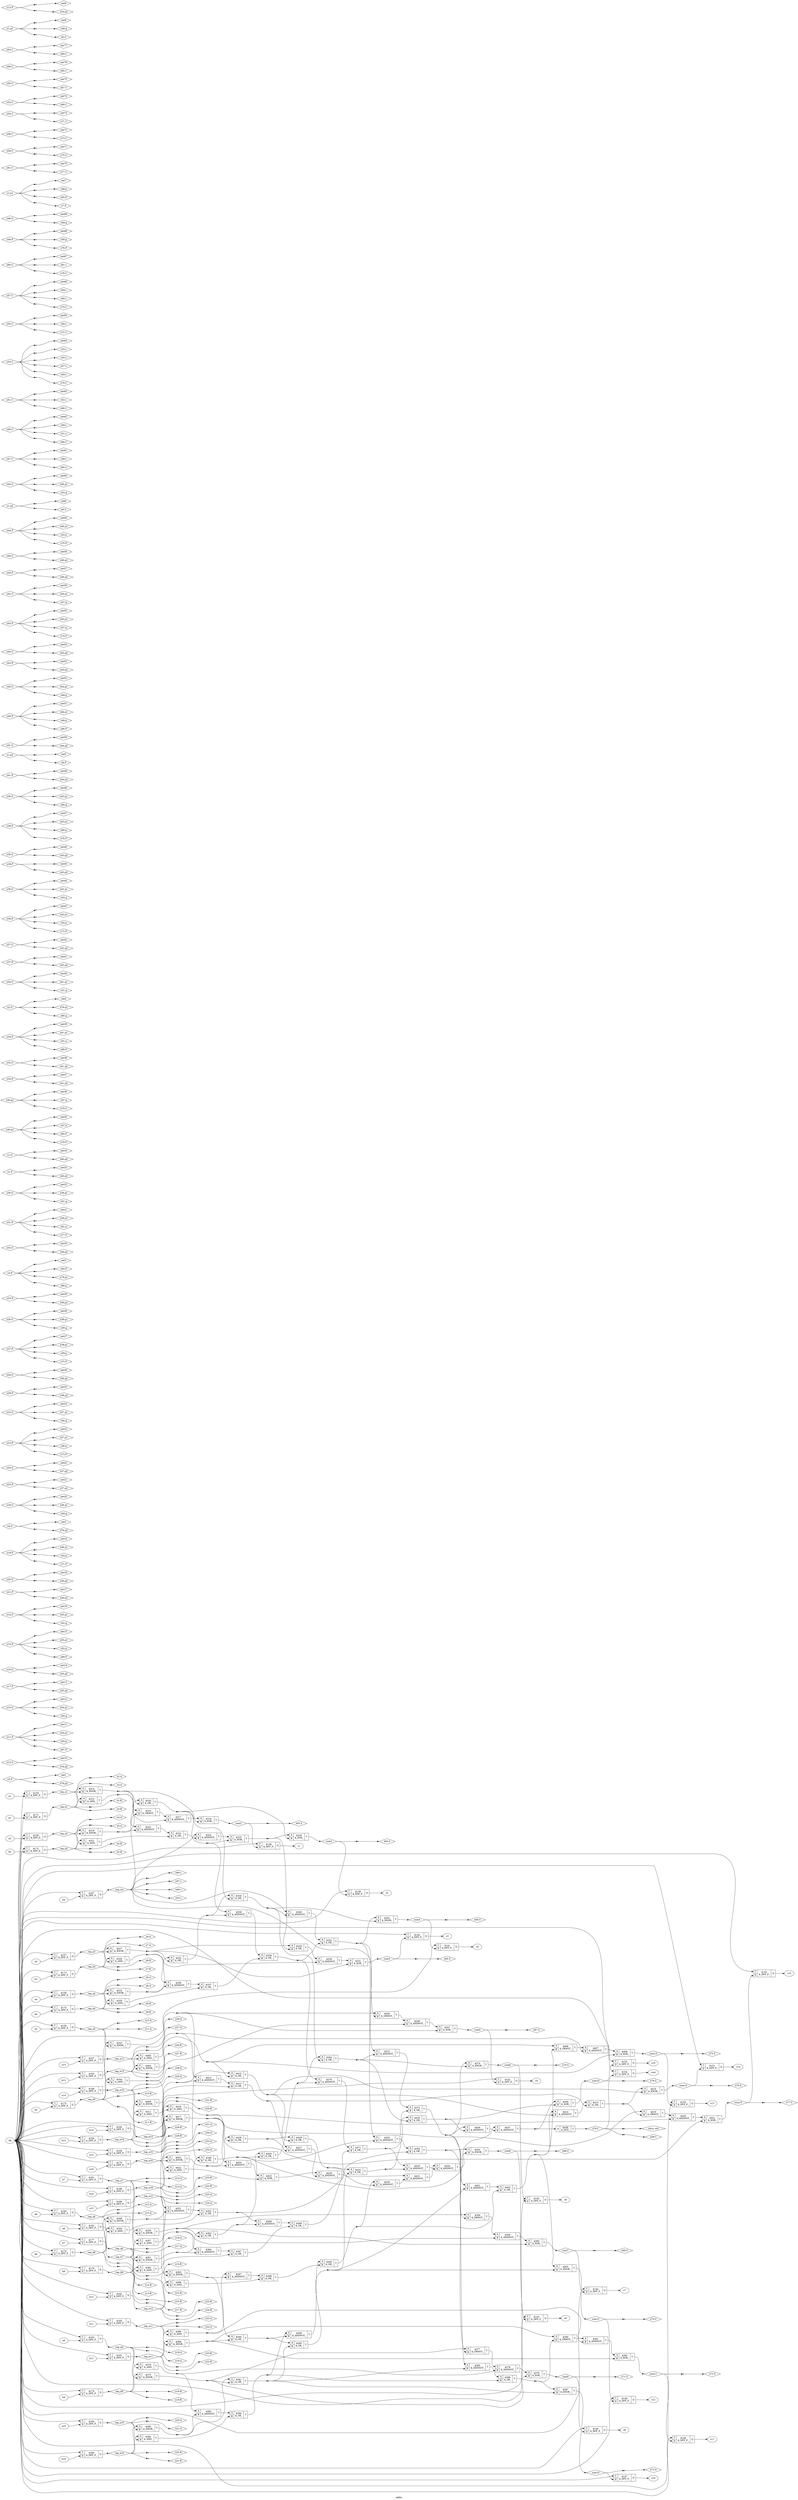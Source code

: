 digraph "adder" {
label="adder";
rankdir="LR";
remincross=true;
n110 [ shape=octagon, label="a1", color="black", fontcolor="black" ];
n111 [ shape=octagon, label="a10", color="black", fontcolor="black" ];
n112 [ shape=octagon, label="a11", color="black", fontcolor="black" ];
n113 [ shape=octagon, label="a12", color="black", fontcolor="black" ];
n114 [ shape=octagon, label="a13", color="black", fontcolor="black" ];
n115 [ shape=octagon, label="a14", color="black", fontcolor="black" ];
n116 [ shape=octagon, label="a15", color="black", fontcolor="black" ];
n117 [ shape=octagon, label="a16", color="black", fontcolor="black" ];
n118 [ shape=octagon, label="a2", color="black", fontcolor="black" ];
n119 [ shape=octagon, label="a3", color="black", fontcolor="black" ];
n120 [ shape=octagon, label="a4", color="black", fontcolor="black" ];
n121 [ shape=octagon, label="a5", color="black", fontcolor="black" ];
n122 [ shape=octagon, label="a6", color="black", fontcolor="black" ];
n123 [ shape=octagon, label="a7", color="black", fontcolor="black" ];
n124 [ shape=octagon, label="a8", color="black", fontcolor="black" ];
n125 [ shape=octagon, label="a9", color="black", fontcolor="black" ];
n126 [ shape=octagon, label="b1", color="black", fontcolor="black" ];
n127 [ shape=octagon, label="b10", color="black", fontcolor="black" ];
n128 [ shape=octagon, label="b11", color="black", fontcolor="black" ];
n129 [ shape=octagon, label="b12", color="black", fontcolor="black" ];
n130 [ shape=octagon, label="b13", color="black", fontcolor="black" ];
n131 [ shape=octagon, label="b14", color="black", fontcolor="black" ];
n132 [ shape=octagon, label="b15", color="black", fontcolor="black" ];
n133 [ shape=octagon, label="b16", color="black", fontcolor="black" ];
n134 [ shape=octagon, label="b2", color="black", fontcolor="black" ];
n135 [ shape=octagon, label="b3", color="black", fontcolor="black" ];
n136 [ shape=octagon, label="b4", color="black", fontcolor="black" ];
n137 [ shape=octagon, label="b5", color="black", fontcolor="black" ];
n138 [ shape=octagon, label="b6", color="black", fontcolor="black" ];
n139 [ shape=octagon, label="b7", color="black", fontcolor="black" ];
n140 [ shape=octagon, label="b8", color="black", fontcolor="black" ];
n141 [ shape=octagon, label="b9", color="black", fontcolor="black" ];
n142 [ shape=diamond, label="carry_out", color="black", fontcolor="black" ];
n143 [ shape=octagon, label="cin", color="black", fontcolor="black" ];
n144 [ shape=octagon, label="clk", color="black", fontcolor="black" ];
n145 [ shape=octagon, label="cout", color="black", fontcolor="black" ];
n146 [ shape=diamond, label="net1", color="black", fontcolor="black" ];
n147 [ shape=diamond, label="net10", color="black", fontcolor="black" ];
n148 [ shape=diamond, label="net11", color="black", fontcolor="black" ];
n149 [ shape=diamond, label="net12", color="black", fontcolor="black" ];
n150 [ shape=diamond, label="net13", color="black", fontcolor="black" ];
n151 [ shape=diamond, label="net14", color="black", fontcolor="black" ];
n152 [ shape=diamond, label="net15", color="black", fontcolor="black" ];
n153 [ shape=diamond, label="net16", color="black", fontcolor="black" ];
n154 [ shape=diamond, label="net17", color="black", fontcolor="black" ];
n155 [ shape=diamond, label="net18", color="black", fontcolor="black" ];
n156 [ shape=diamond, label="net19", color="black", fontcolor="black" ];
n157 [ shape=diamond, label="net2", color="black", fontcolor="black" ];
n158 [ shape=diamond, label="net20", color="black", fontcolor="black" ];
n159 [ shape=diamond, label="net21", color="black", fontcolor="black" ];
n160 [ shape=diamond, label="net22", color="black", fontcolor="black" ];
n161 [ shape=diamond, label="net23", color="black", fontcolor="black" ];
n162 [ shape=diamond, label="net24", color="black", fontcolor="black" ];
n163 [ shape=diamond, label="net25", color="black", fontcolor="black" ];
n164 [ shape=diamond, label="net26", color="black", fontcolor="black" ];
n165 [ shape=diamond, label="net27", color="black", fontcolor="black" ];
n166 [ shape=diamond, label="net28", color="black", fontcolor="black" ];
n167 [ shape=diamond, label="net29", color="black", fontcolor="black" ];
n168 [ shape=diamond, label="net3", color="black", fontcolor="black" ];
n169 [ shape=diamond, label="net30", color="black", fontcolor="black" ];
n170 [ shape=diamond, label="net31", color="black", fontcolor="black" ];
n171 [ shape=diamond, label="net32", color="black", fontcolor="black" ];
n172 [ shape=diamond, label="net33", color="black", fontcolor="black" ];
n173 [ shape=diamond, label="net34", color="black", fontcolor="black" ];
n174 [ shape=diamond, label="net35", color="black", fontcolor="black" ];
n175 [ shape=diamond, label="net36", color="black", fontcolor="black" ];
n176 [ shape=diamond, label="net37", color="black", fontcolor="black" ];
n177 [ shape=diamond, label="net38", color="black", fontcolor="black" ];
n178 [ shape=diamond, label="net39", color="black", fontcolor="black" ];
n179 [ shape=diamond, label="net4", color="black", fontcolor="black" ];
n180 [ shape=diamond, label="net40", color="black", fontcolor="black" ];
n181 [ shape=diamond, label="net41", color="black", fontcolor="black" ];
n182 [ shape=diamond, label="net42", color="black", fontcolor="black" ];
n183 [ shape=diamond, label="net43", color="black", fontcolor="black" ];
n184 [ shape=diamond, label="net44", color="black", fontcolor="black" ];
n185 [ shape=diamond, label="net45", color="black", fontcolor="black" ];
n186 [ shape=diamond, label="net46", color="black", fontcolor="black" ];
n187 [ shape=diamond, label="net47", color="black", fontcolor="black" ];
n188 [ shape=diamond, label="net48", color="black", fontcolor="black" ];
n189 [ shape=diamond, label="net49", color="black", fontcolor="black" ];
n190 [ shape=diamond, label="net5", color="black", fontcolor="black" ];
n191 [ shape=diamond, label="net50", color="black", fontcolor="black" ];
n192 [ shape=diamond, label="net51", color="black", fontcolor="black" ];
n193 [ shape=diamond, label="net52", color="black", fontcolor="black" ];
n194 [ shape=diamond, label="net53", color="black", fontcolor="black" ];
n195 [ shape=diamond, label="net54", color="black", fontcolor="black" ];
n196 [ shape=diamond, label="net55", color="black", fontcolor="black" ];
n197 [ shape=diamond, label="net56", color="black", fontcolor="black" ];
n198 [ shape=diamond, label="net57", color="black", fontcolor="black" ];
n199 [ shape=diamond, label="net58", color="black", fontcolor="black" ];
n200 [ shape=diamond, label="net59", color="black", fontcolor="black" ];
n201 [ shape=diamond, label="net6", color="black", fontcolor="black" ];
n202 [ shape=diamond, label="net60", color="black", fontcolor="black" ];
n203 [ shape=diamond, label="net61", color="black", fontcolor="black" ];
n204 [ shape=diamond, label="net62", color="black", fontcolor="black" ];
n205 [ shape=diamond, label="net63", color="black", fontcolor="black" ];
n206 [ shape=diamond, label="net64", color="black", fontcolor="black" ];
n207 [ shape=diamond, label="net65", color="black", fontcolor="black" ];
n208 [ shape=diamond, label="net66", color="black", fontcolor="black" ];
n209 [ shape=diamond, label="net67", color="black", fontcolor="black" ];
n210 [ shape=diamond, label="net68", color="black", fontcolor="black" ];
n211 [ shape=diamond, label="net69", color="black", fontcolor="black" ];
n212 [ shape=diamond, label="net7", color="black", fontcolor="black" ];
n213 [ shape=diamond, label="net70", color="black", fontcolor="black" ];
n214 [ shape=diamond, label="net71", color="black", fontcolor="black" ];
n215 [ shape=diamond, label="net72", color="black", fontcolor="black" ];
n216 [ shape=diamond, label="net73", color="black", fontcolor="black" ];
n217 [ shape=diamond, label="net74", color="black", fontcolor="black" ];
n218 [ shape=diamond, label="net75", color="black", fontcolor="black" ];
n219 [ shape=diamond, label="net76", color="black", fontcolor="black" ];
n220 [ shape=diamond, label="net77", color="black", fontcolor="black" ];
n221 [ shape=diamond, label="net8", color="black", fontcolor="black" ];
n222 [ shape=diamond, label="net9", color="black", fontcolor="black" ];
n223 [ shape=diamond, label="reg_a1", color="black", fontcolor="black" ];
n224 [ shape=diamond, label="reg_a10", color="black", fontcolor="black" ];
n225 [ shape=diamond, label="reg_a11", color="black", fontcolor="black" ];
n226 [ shape=diamond, label="reg_a12", color="black", fontcolor="black" ];
n227 [ shape=diamond, label="reg_a13", color="black", fontcolor="black" ];
n228 [ shape=diamond, label="reg_a14", color="black", fontcolor="black" ];
n229 [ shape=diamond, label="reg_a15", color="black", fontcolor="black" ];
n230 [ shape=diamond, label="reg_a16", color="black", fontcolor="black" ];
n231 [ shape=diamond, label="reg_a2", color="black", fontcolor="black" ];
n232 [ shape=diamond, label="reg_a3", color="black", fontcolor="black" ];
n233 [ shape=diamond, label="reg_a4", color="black", fontcolor="black" ];
n234 [ shape=diamond, label="reg_a5", color="black", fontcolor="black" ];
n235 [ shape=diamond, label="reg_a6", color="black", fontcolor="black" ];
n236 [ shape=diamond, label="reg_a7", color="black", fontcolor="black" ];
n237 [ shape=diamond, label="reg_a8", color="black", fontcolor="black" ];
n238 [ shape=diamond, label="reg_a9", color="black", fontcolor="black" ];
n239 [ shape=diamond, label="reg_b1", color="black", fontcolor="black" ];
n240 [ shape=diamond, label="reg_b10", color="black", fontcolor="black" ];
n241 [ shape=diamond, label="reg_b11", color="black", fontcolor="black" ];
n242 [ shape=diamond, label="reg_b12", color="black", fontcolor="black" ];
n243 [ shape=diamond, label="reg_b13", color="black", fontcolor="black" ];
n244 [ shape=diamond, label="reg_b14", color="black", fontcolor="black" ];
n245 [ shape=diamond, label="reg_b15", color="black", fontcolor="black" ];
n246 [ shape=diamond, label="reg_b16", color="black", fontcolor="black" ];
n247 [ shape=diamond, label="reg_b2", color="black", fontcolor="black" ];
n248 [ shape=diamond, label="reg_b3", color="black", fontcolor="black" ];
n249 [ shape=diamond, label="reg_b4", color="black", fontcolor="black" ];
n250 [ shape=diamond, label="reg_b5", color="black", fontcolor="black" ];
n251 [ shape=diamond, label="reg_b6", color="black", fontcolor="black" ];
n252 [ shape=diamond, label="reg_b7", color="black", fontcolor="black" ];
n253 [ shape=diamond, label="reg_b8", color="black", fontcolor="black" ];
n254 [ shape=diamond, label="reg_b9", color="black", fontcolor="black" ];
n255 [ shape=diamond, label="reg_cin", color="black", fontcolor="black" ];
n256 [ shape=octagon, label="s1", color="black", fontcolor="black" ];
n257 [ shape=octagon, label="s10", color="black", fontcolor="black" ];
n258 [ shape=octagon, label="s11", color="black", fontcolor="black" ];
n259 [ shape=octagon, label="s12", color="black", fontcolor="black" ];
n260 [ shape=octagon, label="s13", color="black", fontcolor="black" ];
n261 [ shape=octagon, label="s14", color="black", fontcolor="black" ];
n262 [ shape=octagon, label="s15", color="black", fontcolor="black" ];
n263 [ shape=octagon, label="s16", color="black", fontcolor="black" ];
n264 [ shape=octagon, label="s2", color="black", fontcolor="black" ];
n265 [ shape=octagon, label="s3", color="black", fontcolor="black" ];
n266 [ shape=octagon, label="s4", color="black", fontcolor="black" ];
n267 [ shape=octagon, label="s5", color="black", fontcolor="black" ];
n268 [ shape=octagon, label="s6", color="black", fontcolor="black" ];
n269 [ shape=octagon, label="s7", color="black", fontcolor="black" ];
n270 [ shape=octagon, label="s8", color="black", fontcolor="black" ];
n271 [ shape=octagon, label="s9", color="black", fontcolor="black" ];
n272 [ shape=diamond, label="sum1", color="black", fontcolor="black" ];
n273 [ shape=diamond, label="sum10", color="black", fontcolor="black" ];
n274 [ shape=diamond, label="sum11", color="black", fontcolor="black" ];
n275 [ shape=diamond, label="sum12", color="black", fontcolor="black" ];
n276 [ shape=diamond, label="sum13", color="black", fontcolor="black" ];
n277 [ shape=diamond, label="sum14", color="black", fontcolor="black" ];
n278 [ shape=diamond, label="sum15", color="black", fontcolor="black" ];
n279 [ shape=diamond, label="sum16", color="black", fontcolor="black" ];
n280 [ shape=diamond, label="sum2", color="black", fontcolor="black" ];
n281 [ shape=diamond, label="sum3", color="black", fontcolor="black" ];
n282 [ shape=diamond, label="sum4", color="black", fontcolor="black" ];
n283 [ shape=diamond, label="sum5", color="black", fontcolor="black" ];
n284 [ shape=diamond, label="sum6", color="black", fontcolor="black" ];
n285 [ shape=diamond, label="sum7", color="black", fontcolor="black" ];
n286 [ shape=diamond, label="sum8", color="black", fontcolor="black" ];
n287 [ shape=diamond, label="sum9", color="black", fontcolor="black" ];
n288 [ shape=diamond, label="x1.G", color="black", fontcolor="black" ];
n289 [ shape=diamond, label="x1.P", color="black", fontcolor="black" ];
n290 [ shape=diamond, label="x1.g1", color="black", fontcolor="black" ];
n291 [ shape=diamond, label="x1.g2", color="black", fontcolor="black" ];
n292 [ shape=diamond, label="x1.p1", color="black", fontcolor="black" ];
n293 [ shape=diamond, label="x1.p2", color="black", fontcolor="black" ];
n294 [ shape=diamond, label="x10.A", color="black", fontcolor="black" ];
n295 [ shape=diamond, label="x10.B", color="black", fontcolor="black" ];
n296 [ shape=diamond, label="x10.G", color="black", fontcolor="black" ];
n297 [ shape=diamond, label="x11.A", color="black", fontcolor="black" ];
n298 [ shape=diamond, label="x11.B", color="black", fontcolor="black" ];
n299 [ shape=diamond, label="x11.P", color="black", fontcolor="black" ];
n300 [ shape=diamond, label="x12.A", color="black", fontcolor="black" ];
n301 [ shape=diamond, label="x12.B", color="black", fontcolor="black" ];
n302 [ shape=diamond, label="x12.G", color="black", fontcolor="black" ];
n303 [ shape=diamond, label="x13.A", color="black", fontcolor="black" ];
n304 [ shape=diamond, label="x13.B", color="black", fontcolor="black" ];
n305 [ shape=diamond, label="x13.P", color="black", fontcolor="black" ];
n306 [ shape=diamond, label="x14.A", color="black", fontcolor="black" ];
n307 [ shape=diamond, label="x14.B", color="black", fontcolor="black" ];
n308 [ shape=diamond, label="x14.G", color="black", fontcolor="black" ];
n309 [ shape=diamond, label="x15.A", color="black", fontcolor="black" ];
n310 [ shape=diamond, label="x15.B", color="black", fontcolor="black" ];
n311 [ shape=diamond, label="x15.P", color="black", fontcolor="black" ];
n312 [ shape=diamond, label="x16.A", color="black", fontcolor="black" ];
n313 [ shape=diamond, label="x16.B", color="black", fontcolor="black" ];
n314 [ shape=diamond, label="x16.G", color="black", fontcolor="black" ];
n315 [ shape=diamond, label="x17.A", color="black", fontcolor="black" ];
n316 [ shape=diamond, label="x17.B", color="black", fontcolor="black" ];
n317 [ shape=diamond, label="x17.P", color="black", fontcolor="black" ];
n318 [ shape=diamond, label="x18.A", color="black", fontcolor="black" ];
n319 [ shape=diamond, label="x18.B", color="black", fontcolor="black" ];
n320 [ shape=diamond, label="x18.G", color="black", fontcolor="black" ];
n321 [ shape=diamond, label="x19.A", color="black", fontcolor="black" ];
n322 [ shape=diamond, label="x19.B", color="black", fontcolor="black" ];
n323 [ shape=diamond, label="x19.P", color="black", fontcolor="black" ];
n324 [ shape=diamond, label="x2.A", color="black", fontcolor="black" ];
n325 [ shape=diamond, label="x2.B", color="black", fontcolor="black" ];
n326 [ shape=diamond, label="x2.G", color="black", fontcolor="black" ];
n327 [ shape=diamond, label="x20.A", color="black", fontcolor="black" ];
n328 [ shape=diamond, label="x20.B", color="black", fontcolor="black" ];
n329 [ shape=diamond, label="x20.G", color="black", fontcolor="black" ];
n330 [ shape=diamond, label="x21.A", color="black", fontcolor="black" ];
n331 [ shape=diamond, label="x21.B", color="black", fontcolor="black" ];
n332 [ shape=diamond, label="x21.P", color="black", fontcolor="black" ];
n333 [ shape=diamond, label="x22.A", color="black", fontcolor="black" ];
n334 [ shape=diamond, label="x22.B", color="black", fontcolor="black" ];
n335 [ shape=diamond, label="x22.G", color="black", fontcolor="black" ];
n336 [ shape=diamond, label="x23.A", color="black", fontcolor="black" ];
n337 [ shape=diamond, label="x23.B", color="black", fontcolor="black" ];
n338 [ shape=diamond, label="x23.P", color="black", fontcolor="black" ];
n339 [ shape=diamond, label="x24.A", color="black", fontcolor="black" ];
n340 [ shape=diamond, label="x24.B", color="black", fontcolor="black" ];
n341 [ shape=diamond, label="x24.G", color="black", fontcolor="black" ];
n342 [ shape=diamond, label="x25.A", color="black", fontcolor="black" ];
n343 [ shape=diamond, label="x25.B", color="black", fontcolor="black" ];
n344 [ shape=diamond, label="x25.P", color="black", fontcolor="black" ];
n345 [ shape=diamond, label="x26.A", color="black", fontcolor="black" ];
n346 [ shape=diamond, label="x26.B", color="black", fontcolor="black" ];
n347 [ shape=diamond, label="x26.G", color="black", fontcolor="black" ];
n348 [ shape=diamond, label="x27.A", color="black", fontcolor="black" ];
n349 [ shape=diamond, label="x27.B", color="black", fontcolor="black" ];
n350 [ shape=diamond, label="x27.P", color="black", fontcolor="black" ];
n351 [ shape=diamond, label="x28.A", color="black", fontcolor="black" ];
n352 [ shape=diamond, label="x28.B", color="black", fontcolor="black" ];
n353 [ shape=diamond, label="x28.G", color="black", fontcolor="black" ];
n354 [ shape=diamond, label="x29.A", color="black", fontcolor="black" ];
n355 [ shape=diamond, label="x29.B", color="black", fontcolor="black" ];
n356 [ shape=diamond, label="x29.P", color="black", fontcolor="black" ];
n357 [ shape=diamond, label="x3.A", color="black", fontcolor="black" ];
n358 [ shape=diamond, label="x3.B", color="black", fontcolor="black" ];
n359 [ shape=diamond, label="x3.P", color="black", fontcolor="black" ];
n360 [ shape=diamond, label="x30.A", color="black", fontcolor="black" ];
n361 [ shape=diamond, label="x30.B", color="black", fontcolor="black" ];
n362 [ shape=diamond, label="x30.G", color="black", fontcolor="black" ];
n363 [ shape=diamond, label="x31.A", color="black", fontcolor="black" ];
n364 [ shape=diamond, label="x31.B", color="black", fontcolor="black" ];
n365 [ shape=diamond, label="x31.P", color="black", fontcolor="black" ];
n366 [ shape=diamond, label="x32.A", color="black", fontcolor="black" ];
n367 [ shape=diamond, label="x32.B", color="black", fontcolor="black" ];
n368 [ shape=diamond, label="x32.G", color="black", fontcolor="black" ];
n369 [ shape=diamond, label="x33.A", color="black", fontcolor="black" ];
n370 [ shape=diamond, label="x33.B", color="black", fontcolor="black" ];
n371 [ shape=diamond, label="x33.P", color="black", fontcolor="black" ];
n372 [ shape=diamond, label="x34.G", color="black", fontcolor="black" ];
n373 [ shape=diamond, label="x34.P", color="black", fontcolor="black" ];
n374 [ shape=diamond, label="x34.g1", color="black", fontcolor="black" ];
n375 [ shape=diamond, label="x34.g2", color="black", fontcolor="black" ];
n376 [ shape=diamond, label="x34.p1", color="black", fontcolor="black" ];
n377 [ shape=diamond, label="x34.p2", color="black", fontcolor="black" ];
n378 [ shape=diamond, label="x35.G", color="black", fontcolor="black" ];
n379 [ shape=diamond, label="x35.P", color="black", fontcolor="black" ];
n380 [ shape=diamond, label="x35.g1", color="black", fontcolor="black" ];
n381 [ shape=diamond, label="x35.g2", color="black", fontcolor="black" ];
n382 [ shape=diamond, label="x35.p1", color="black", fontcolor="black" ];
n383 [ shape=diamond, label="x35.p2", color="black", fontcolor="black" ];
n384 [ shape=diamond, label="x36.G", color="black", fontcolor="black" ];
n385 [ shape=diamond, label="x36.P", color="black", fontcolor="black" ];
n386 [ shape=diamond, label="x36.g1", color="black", fontcolor="black" ];
n387 [ shape=diamond, label="x36.g2", color="black", fontcolor="black" ];
n388 [ shape=diamond, label="x36.p1", color="black", fontcolor="black" ];
n389 [ shape=diamond, label="x36.p2", color="black", fontcolor="black" ];
n390 [ shape=diamond, label="x37.G", color="black", fontcolor="black" ];
n391 [ shape=diamond, label="x37.P", color="black", fontcolor="black" ];
n392 [ shape=diamond, label="x37.g1", color="black", fontcolor="black" ];
n393 [ shape=diamond, label="x37.g2", color="black", fontcolor="black" ];
n394 [ shape=diamond, label="x37.p1", color="black", fontcolor="black" ];
n395 [ shape=diamond, label="x37.p2", color="black", fontcolor="black" ];
n396 [ shape=diamond, label="x38.G", color="black", fontcolor="black" ];
n397 [ shape=diamond, label="x38.P", color="black", fontcolor="black" ];
n398 [ shape=diamond, label="x38.g1", color="black", fontcolor="black" ];
n399 [ shape=diamond, label="x38.g2", color="black", fontcolor="black" ];
n400 [ shape=diamond, label="x38.p1", color="black", fontcolor="black" ];
n401 [ shape=diamond, label="x38.p2", color="black", fontcolor="black" ];
n402 [ shape=diamond, label="x39.G", color="black", fontcolor="black" ];
n403 [ shape=diamond, label="x39.P", color="black", fontcolor="black" ];
n404 [ shape=diamond, label="x39.g1", color="black", fontcolor="black" ];
n405 [ shape=diamond, label="x39.g2", color="black", fontcolor="black" ];
n406 [ shape=diamond, label="x39.p1", color="black", fontcolor="black" ];
n407 [ shape=diamond, label="x39.p2", color="black", fontcolor="black" ];
n408 [ shape=diamond, label="x4.A", color="black", fontcolor="black" ];
n409 [ shape=diamond, label="x4.B", color="black", fontcolor="black" ];
n410 [ shape=diamond, label="x4.G", color="black", fontcolor="black" ];
n411 [ shape=diamond, label="x40.G", color="black", fontcolor="black" ];
n412 [ shape=diamond, label="x40.P", color="black", fontcolor="black" ];
n413 [ shape=diamond, label="x40.g1", color="black", fontcolor="black" ];
n414 [ shape=diamond, label="x40.g2", color="black", fontcolor="black" ];
n415 [ shape=diamond, label="x40.p1", color="black", fontcolor="black" ];
n416 [ shape=diamond, label="x40.p2", color="black", fontcolor="black" ];
n417 [ shape=diamond, label="x41.G", color="black", fontcolor="black" ];
n418 [ shape=diamond, label="x41.P", color="black", fontcolor="black" ];
n419 [ shape=diamond, label="x41.g1", color="black", fontcolor="black" ];
n420 [ shape=diamond, label="x41.g2", color="black", fontcolor="black" ];
n421 [ shape=diamond, label="x41.p1", color="black", fontcolor="black" ];
n422 [ shape=diamond, label="x41.p2", color="black", fontcolor="black" ];
n423 [ shape=diamond, label="x42.G", color="black", fontcolor="black" ];
n424 [ shape=diamond, label="x42.P", color="black", fontcolor="black" ];
n425 [ shape=diamond, label="x42.g1", color="black", fontcolor="black" ];
n426 [ shape=diamond, label="x42.g2", color="black", fontcolor="black" ];
n427 [ shape=diamond, label="x42.p1", color="black", fontcolor="black" ];
n428 [ shape=diamond, label="x42.p2", color="black", fontcolor="black" ];
n429 [ shape=diamond, label="x43.G", color="black", fontcolor="black" ];
n430 [ shape=diamond, label="x43.P", color="black", fontcolor="black" ];
n431 [ shape=diamond, label="x43.g1", color="black", fontcolor="black" ];
n432 [ shape=diamond, label="x43.g2", color="black", fontcolor="black" ];
n433 [ shape=diamond, label="x43.p1", color="black", fontcolor="black" ];
n434 [ shape=diamond, label="x43.p2", color="black", fontcolor="black" ];
n435 [ shape=diamond, label="x44.G", color="black", fontcolor="black" ];
n436 [ shape=diamond, label="x44.P", color="black", fontcolor="black" ];
n437 [ shape=diamond, label="x44.g1", color="black", fontcolor="black" ];
n438 [ shape=diamond, label="x44.g2", color="black", fontcolor="black" ];
n439 [ shape=diamond, label="x44.p1", color="black", fontcolor="black" ];
n440 [ shape=diamond, label="x44.p2", color="black", fontcolor="black" ];
n441 [ shape=diamond, label="x45.G", color="black", fontcolor="black" ];
n442 [ shape=diamond, label="x45.P", color="black", fontcolor="black" ];
n443 [ shape=diamond, label="x45.g1", color="black", fontcolor="black" ];
n444 [ shape=diamond, label="x45.g2", color="black", fontcolor="black" ];
n445 [ shape=diamond, label="x45.p1", color="black", fontcolor="black" ];
n446 [ shape=diamond, label="x45.p2", color="black", fontcolor="black" ];
n447 [ shape=diamond, label="x46.G", color="black", fontcolor="black" ];
n448 [ shape=diamond, label="x46.P", color="black", fontcolor="black" ];
n449 [ shape=diamond, label="x46.g1", color="black", fontcolor="black" ];
n450 [ shape=diamond, label="x46.g2", color="black", fontcolor="black" ];
n451 [ shape=diamond, label="x46.p1", color="black", fontcolor="black" ];
n452 [ shape=diamond, label="x46.p2", color="black", fontcolor="black" ];
n453 [ shape=diamond, label="x47.C", color="black", fontcolor="black" ];
n454 [ shape=diamond, label="x47.c", color="black", fontcolor="black" ];
n455 [ shape=diamond, label="x47.g", color="black", fontcolor="black" ];
n456 [ shape=diamond, label="x47.p", color="black", fontcolor="black" ];
n457 [ shape=diamond, label="x48.C", color="black", fontcolor="black" ];
n458 [ shape=diamond, label="x48.c", color="black", fontcolor="black" ];
n459 [ shape=diamond, label="x48.g", color="black", fontcolor="black" ];
n460 [ shape=diamond, label="x48.p", color="black", fontcolor="black" ];
n461 [ shape=diamond, label="x49.C", color="black", fontcolor="black" ];
n462 [ shape=diamond, label="x49.c", color="black", fontcolor="black" ];
n463 [ shape=diamond, label="x49.g", color="black", fontcolor="black" ];
n464 [ shape=diamond, label="x49.p", color="black", fontcolor="black" ];
n465 [ shape=diamond, label="x5.A", color="black", fontcolor="black" ];
n466 [ shape=diamond, label="x5.B", color="black", fontcolor="black" ];
n467 [ shape=diamond, label="x5.P", color="black", fontcolor="black" ];
n468 [ shape=diamond, label="x50.C", color="black", fontcolor="black" ];
n469 [ shape=diamond, label="x50.c", color="black", fontcolor="black" ];
n470 [ shape=diamond, label="x50.g", color="black", fontcolor="black" ];
n471 [ shape=diamond, label="x50.p", color="black", fontcolor="black" ];
n472 [ shape=diamond, label="x51.C", color="black", fontcolor="black" ];
n473 [ shape=diamond, label="x51.c", color="black", fontcolor="black" ];
n474 [ shape=diamond, label="x51.g", color="black", fontcolor="black" ];
n475 [ shape=diamond, label="x51.p", color="black", fontcolor="black" ];
n476 [ shape=diamond, label="x52.C", color="black", fontcolor="black" ];
n477 [ shape=diamond, label="x52.c", color="black", fontcolor="black" ];
n478 [ shape=diamond, label="x52.g", color="black", fontcolor="black" ];
n479 [ shape=diamond, label="x52.p", color="black", fontcolor="black" ];
n480 [ shape=diamond, label="x53.C", color="black", fontcolor="black" ];
n481 [ shape=diamond, label="x53.c", color="black", fontcolor="black" ];
n482 [ shape=diamond, label="x53.g", color="black", fontcolor="black" ];
n483 [ shape=diamond, label="x53.p", color="black", fontcolor="black" ];
n484 [ shape=diamond, label="x54.C", color="black", fontcolor="black" ];
n485 [ shape=diamond, label="x54.c", color="black", fontcolor="black" ];
n486 [ shape=diamond, label="x54.g", color="black", fontcolor="black" ];
n487 [ shape=diamond, label="x54.p", color="black", fontcolor="black" ];
n488 [ shape=diamond, label="x55.C", color="black", fontcolor="black" ];
n489 [ shape=diamond, label="x55.c", color="black", fontcolor="black" ];
n490 [ shape=diamond, label="x55.g", color="black", fontcolor="black" ];
n491 [ shape=diamond, label="x55.p", color="black", fontcolor="black" ];
n492 [ shape=diamond, label="x56.C", color="black", fontcolor="black" ];
n493 [ shape=diamond, label="x56.c", color="black", fontcolor="black" ];
n494 [ shape=diamond, label="x56.g", color="black", fontcolor="black" ];
n495 [ shape=diamond, label="x56.p", color="black", fontcolor="black" ];
n496 [ shape=diamond, label="x57.C", color="black", fontcolor="black" ];
n497 [ shape=diamond, label="x57.c", color="black", fontcolor="black" ];
n498 [ shape=diamond, label="x57.g", color="black", fontcolor="black" ];
n499 [ shape=diamond, label="x57.p", color="black", fontcolor="black" ];
n500 [ shape=diamond, label="x58.C", color="black", fontcolor="black" ];
n501 [ shape=diamond, label="x58.c", color="black", fontcolor="black" ];
n502 [ shape=diamond, label="x58.g", color="black", fontcolor="black" ];
n503 [ shape=diamond, label="x58.p", color="black", fontcolor="black" ];
n504 [ shape=diamond, label="x59.C", color="black", fontcolor="black" ];
n505 [ shape=diamond, label="x59.c", color="black", fontcolor="black" ];
n506 [ shape=diamond, label="x59.g", color="black", fontcolor="black" ];
n507 [ shape=diamond, label="x59.p", color="black", fontcolor="black" ];
n508 [ shape=diamond, label="x6.A", color="black", fontcolor="black" ];
n509 [ shape=diamond, label="x6.B", color="black", fontcolor="black" ];
n510 [ shape=diamond, label="x6.G", color="black", fontcolor="black" ];
n511 [ shape=diamond, label="x60.C", color="black", fontcolor="black" ];
n512 [ shape=diamond, label="x60.c", color="black", fontcolor="black" ];
n513 [ shape=diamond, label="x60.g", color="black", fontcolor="black" ];
n514 [ shape=diamond, label="x60.p", color="black", fontcolor="black" ];
n515 [ shape=diamond, label="x61.C", color="black", fontcolor="black" ];
n516 [ shape=diamond, label="x61.c", color="black", fontcolor="black" ];
n517 [ shape=diamond, label="x61.g", color="black", fontcolor="black" ];
n518 [ shape=diamond, label="x61.p", color="black", fontcolor="black" ];
n519 [ shape=diamond, label="x63.C", color="black", fontcolor="black" ];
n520 [ shape=diamond, label="x63.P", color="black", fontcolor="black" ];
n521 [ shape=diamond, label="x63.S", color="black", fontcolor="black" ];
n522 [ shape=diamond, label="x64.C", color="black", fontcolor="black" ];
n523 [ shape=diamond, label="x64.P", color="black", fontcolor="black" ];
n524 [ shape=diamond, label="x64.S", color="black", fontcolor="black" ];
n525 [ shape=diamond, label="x65.C", color="black", fontcolor="black" ];
n526 [ shape=diamond, label="x65.P", color="black", fontcolor="black" ];
n527 [ shape=diamond, label="x65.S", color="black", fontcolor="black" ];
n528 [ shape=diamond, label="x66.C", color="black", fontcolor="black" ];
n529 [ shape=diamond, label="x66.P", color="black", fontcolor="black" ];
n530 [ shape=diamond, label="x66.S", color="black", fontcolor="black" ];
n531 [ shape=diamond, label="x67.C", color="black", fontcolor="black" ];
n532 [ shape=diamond, label="x67.P", color="black", fontcolor="black" ];
n533 [ shape=diamond, label="x67.S", color="black", fontcolor="black" ];
n534 [ shape=diamond, label="x68.C", color="black", fontcolor="black" ];
n535 [ shape=diamond, label="x68.P", color="black", fontcolor="black" ];
n536 [ shape=diamond, label="x68.S", color="black", fontcolor="black" ];
n537 [ shape=diamond, label="x69.C", color="black", fontcolor="black" ];
n538 [ shape=diamond, label="x69.P", color="black", fontcolor="black" ];
n539 [ shape=diamond, label="x69.S", color="black", fontcolor="black" ];
n540 [ shape=diamond, label="x7.A", color="black", fontcolor="black" ];
n541 [ shape=diamond, label="x7.B", color="black", fontcolor="black" ];
n542 [ shape=diamond, label="x7.P", color="black", fontcolor="black" ];
n543 [ shape=diamond, label="x70.C", color="black", fontcolor="black" ];
n544 [ shape=diamond, label="x70.P", color="black", fontcolor="black" ];
n545 [ shape=diamond, label="x70.S", color="black", fontcolor="black" ];
n546 [ shape=diamond, label="x71.C", color="black", fontcolor="black" ];
n547 [ shape=diamond, label="x71.P", color="black", fontcolor="black" ];
n548 [ shape=diamond, label="x71.S", color="black", fontcolor="black" ];
n549 [ shape=diamond, label="x72.C", color="black", fontcolor="black" ];
n550 [ shape=diamond, label="x72.P", color="black", fontcolor="black" ];
n551 [ shape=diamond, label="x72.S", color="black", fontcolor="black" ];
n552 [ shape=diamond, label="x73.C", color="black", fontcolor="black" ];
n553 [ shape=diamond, label="x73.P", color="black", fontcolor="black" ];
n554 [ shape=diamond, label="x73.S", color="black", fontcolor="black" ];
n555 [ shape=diamond, label="x74.C", color="black", fontcolor="black" ];
n556 [ shape=diamond, label="x74.P", color="black", fontcolor="black" ];
n557 [ shape=diamond, label="x74.S", color="black", fontcolor="black" ];
n558 [ shape=diamond, label="x75.C", color="black", fontcolor="black" ];
n559 [ shape=diamond, label="x75.P", color="black", fontcolor="black" ];
n560 [ shape=diamond, label="x75.S", color="black", fontcolor="black" ];
n561 [ shape=diamond, label="x76.C", color="black", fontcolor="black" ];
n562 [ shape=diamond, label="x76.P", color="black", fontcolor="black" ];
n563 [ shape=diamond, label="x76.S", color="black", fontcolor="black" ];
n564 [ shape=diamond, label="x77.C", color="black", fontcolor="black" ];
n565 [ shape=diamond, label="x77.P", color="black", fontcolor="black" ];
n566 [ shape=diamond, label="x77.S", color="black", fontcolor="black" ];
n567 [ shape=diamond, label="x78.C", color="black", fontcolor="black" ];
n568 [ shape=diamond, label="x78.P", color="black", fontcolor="black" ];
n569 [ shape=diamond, label="x78.S", color="black", fontcolor="black" ];
n570 [ shape=diamond, label="x79.G", color="black", fontcolor="black" ];
n571 [ shape=diamond, label="x79.P", color="black", fontcolor="black" ];
n572 [ shape=diamond, label="x79.g1", color="black", fontcolor="black" ];
n573 [ shape=diamond, label="x79.g2", color="black", fontcolor="black" ];
n574 [ shape=diamond, label="x79.p1", color="black", fontcolor="black" ];
n575 [ shape=diamond, label="x79.p2", color="black", fontcolor="black" ];
n576 [ shape=diamond, label="x8.A", color="black", fontcolor="black" ];
n577 [ shape=diamond, label="x8.B", color="black", fontcolor="black" ];
n578 [ shape=diamond, label="x8.G", color="black", fontcolor="black" ];
n579 [ shape=diamond, label="x80.C", color="black", fontcolor="black" ];
n580 [ shape=diamond, label="x80.c", color="black", fontcolor="black" ];
n581 [ shape=diamond, label="x80.g", color="black", fontcolor="black" ];
n582 [ shape=diamond, label="x80.p", color="black", fontcolor="black" ];
n583 [ shape=diamond, label="x9.A", color="black", fontcolor="black" ];
n584 [ shape=diamond, label="x9.B", color="black", fontcolor="black" ];
n585 [ shape=diamond, label="x9.P", color="black", fontcolor="black" ];
c589 [ shape=record, label="{{<p586> A|<p587> B}|$314\n$_XNOR_|{<p588> Y}}",  ];
c590 [ shape=record, label="{{<p586> A|<p587> B}|$315\n$_AND_|{<p588> Y}}",  ];
c591 [ shape=record, label="{{<p586> A|<p587> B}|$316\n$_ORNOT_|{<p588> Y}}",  ];
c592 [ shape=record, label="{{<p586> A|<p587> B}|$317\n$_ANDNOT_|{<p588> Y}}",  ];
c593 [ shape=record, label="{{<p586> A|<p587> B}|$318\n$_XOR_|{<p588> Y}}",  ];
c594 [ shape=record, label="{{<p586> A|<p587> B}|$319\n$_XNOR_|{<p588> Y}}",  ];
c595 [ shape=record, label="{{<p586> A|<p587> B}|$320\n$_OR_|{<p588> Y}}",  ];
c596 [ shape=record, label="{{<p586> A|<p587> B}|$321\n$_AND_|{<p588> Y}}",  ];
c597 [ shape=record, label="{{<p586> A|<p587> B}|$322\n$_ANDNOT_|{<p588> Y}}",  ];
c598 [ shape=record, label="{{<p586> A|<p587> B}|$323\n$_OR_|{<p588> Y}}",  ];
c599 [ shape=record, label="{{<p586> A|<p587> B}|$324\n$_ANDNOT_|{<p588> Y}}",  ];
c600 [ shape=record, label="{{<p586> A|<p587> B}|$325\n$_NOR_|{<p588> Y}}",  ];
c601 [ shape=record, label="{{<p586> A|<p587> B}|$326\n$_XOR_|{<p588> Y}}",  ];
c602 [ shape=record, label="{{<p586> A|<p587> B}|$327\n$_XNOR_|{<p588> Y}}",  ];
c603 [ shape=record, label="{{<p586> A|<p587> B}|$328\n$_AND_|{<p588> Y}}",  ];
c604 [ shape=record, label="{{<p586> A|<p587> B}|$329\n$_OR_|{<p588> Y}}",  ];
c605 [ shape=record, label="{{<p586> A|<p587> B}|$330\n$_ANDNOT_|{<p588> Y}}",  ];
c606 [ shape=record, label="{{<p586> A|<p587> B}|$331\n$_XOR_|{<p588> Y}}",  ];
c607 [ shape=record, label="{{<p586> A|<p587> B}|$332\n$_XNOR_|{<p588> Y}}",  ];
c608 [ shape=record, label="{{<p586> A|<p587> B}|$333\n$_OR_|{<p588> Y}}",  ];
c609 [ shape=record, label="{{<p586> A|<p587> B}|$334\n$_OR_|{<p588> Y}}",  ];
c610 [ shape=record, label="{{<p586> A|<p587> B}|$335\n$_AND_|{<p588> Y}}",  ];
c611 [ shape=record, label="{{<p586> A|<p587> B}|$336\n$_ANDNOT_|{<p588> Y}}",  ];
c612 [ shape=record, label="{{<p586> A|<p587> B}|$337\n$_OR_|{<p588> Y}}",  ];
c613 [ shape=record, label="{{<p586> A|<p587> B}|$338\n$_ANDNOT_|{<p588> Y}}",  ];
c614 [ shape=record, label="{{<p586> A|<p587> B}|$339\n$_OR_|{<p588> Y}}",  ];
c615 [ shape=record, label="{{<p586> A|<p587> B}|$340\n$_ANDNOT_|{<p588> Y}}",  ];
c616 [ shape=record, label="{{<p586> A|<p587> B}|$341\n$_OR_|{<p588> Y}}",  ];
c617 [ shape=record, label="{{<p586> A|<p587> B}|$342\n$_XNOR_|{<p588> Y}}",  ];
c618 [ shape=record, label="{{<p586> A|<p587> B}|$343\n$_XNOR_|{<p588> Y}}",  ];
c619 [ shape=record, label="{{<p586> A|<p587> B}|$344\n$_AND_|{<p588> Y}}",  ];
c620 [ shape=record, label="{{<p586> A|<p587> B}|$345\n$_ORNOT_|{<p588> Y}}",  ];
c621 [ shape=record, label="{{<p586> A|<p587> B}|$346\n$_ANDNOT_|{<p588> Y}}",  ];
c622 [ shape=record, label="{{<p586> A|<p587> B}|$347\n$_XOR_|{<p588> Y}}",  ];
c623 [ shape=record, label="{{<p586> A|<p587> B}|$348\n$_XNOR_|{<p588> Y}}",  ];
c624 [ shape=record, label="{{<p586> A|<p587> B}|$349\n$_OR_|{<p588> Y}}",  ];
c625 [ shape=record, label="{{<p586> A|<p587> B}|$350\n$_AND_|{<p588> Y}}",  ];
c626 [ shape=record, label="{{<p586> A|<p587> B}|$351\n$_ANDNOT_|{<p588> Y}}",  ];
c627 [ shape=record, label="{{<p586> A|<p587> B}|$352\n$_OR_|{<p588> Y}}",  ];
c628 [ shape=record, label="{{<p586> A|<p587> B}|$353\n$_ANDNOT_|{<p588> Y}}",  ];
c629 [ shape=record, label="{{<p586> A|<p587> B}|$354\n$_OR_|{<p588> Y}}",  ];
c630 [ shape=record, label="{{<p586> A|<p587> B}|$355\n$_XNOR_|{<p588> Y}}",  ];
c631 [ shape=record, label="{{<p586> A|<p587> B}|$356\n$_XNOR_|{<p588> Y}}",  ];
c632 [ shape=record, label="{{<p586> A|<p587> B}|$357\n$_AND_|{<p588> Y}}",  ];
c633 [ shape=record, label="{{<p586> A|<p587> B}|$358\n$_ORNOT_|{<p588> Y}}",  ];
c634 [ shape=record, label="{{<p586> A|<p587> B}|$359\n$_ANDNOT_|{<p588> Y}}",  ];
c635 [ shape=record, label="{{<p586> A|<p587> B}|$360\n$_XOR_|{<p588> Y}}",  ];
c636 [ shape=record, label="{{<p586> A|<p587> B}|$361\n$_XNOR_|{<p588> Y}}",  ];
c637 [ shape=record, label="{{<p586> A|<p587> B}|$362\n$_OR_|{<p588> Y}}",  ];
c638 [ shape=record, label="{{<p586> A|<p587> B}|$363\n$_OR_|{<p588> Y}}",  ];
c639 [ shape=record, label="{{<p586> A|<p587> B}|$364\n$_OR_|{<p588> Y}}",  ];
c640 [ shape=record, label="{{<p586> A|<p587> B}|$365\n$_AND_|{<p588> Y}}",  ];
c641 [ shape=record, label="{{<p586> A|<p587> B}|$366\n$_ANDNOT_|{<p588> Y}}",  ];
c642 [ shape=record, label="{{<p586> A|<p587> B}|$367\n$_OR_|{<p588> Y}}",  ];
c643 [ shape=record, label="{{<p586> A|<p587> B}|$368\n$_ANDNOT_|{<p588> Y}}",  ];
c644 [ shape=record, label="{{<p586> A|<p587> B}|$369\n$_OR_|{<p588> Y}}",  ];
c645 [ shape=record, label="{{<p586> A|<p587> B}|$370\n$_ANDNOT_|{<p588> Y}}",  ];
c646 [ shape=record, label="{{<p586> A|<p587> B}|$371\n$_OR_|{<p588> Y}}",  ];
c647 [ shape=record, label="{{<p586> A|<p587> B}|$372\n$_ANDNOT_|{<p588> Y}}",  ];
c648 [ shape=record, label="{{<p586> A|<p587> B}|$373\n$_OR_|{<p588> Y}}",  ];
c649 [ shape=record, label="{{<p586> A|<p587> B}|$374\n$_XNOR_|{<p588> Y}}",  ];
c650 [ shape=record, label="{{<p586> A|<p587> B}|$375\n$_XNOR_|{<p588> Y}}",  ];
c651 [ shape=record, label="{{<p586> A|<p587> B}|$376\n$_AND_|{<p588> Y}}",  ];
c652 [ shape=record, label="{{<p586> A|<p587> B}|$377\n$_ORNOT_|{<p588> Y}}",  ];
c653 [ shape=record, label="{{<p586> A|<p587> B}|$378\n$_ANDNOT_|{<p588> Y}}",  ];
c654 [ shape=record, label="{{<p586> A|<p587> B}|$379\n$_XOR_|{<p588> Y}}",  ];
c655 [ shape=record, label="{{<p586> A|<p587> B}|$380\n$_XNOR_|{<p588> Y}}",  ];
c656 [ shape=record, label="{{<p586> A|<p587> B}|$381\n$_OR_|{<p588> Y}}",  ];
c657 [ shape=record, label="{{<p586> A|<p587> B}|$382\n$_AND_|{<p588> Y}}",  ];
c658 [ shape=record, label="{{<p586> A|<p587> B}|$383\n$_ANDNOT_|{<p588> Y}}",  ];
c659 [ shape=record, label="{{<p586> A|<p587> B}|$384\n$_OR_|{<p588> Y}}",  ];
c660 [ shape=record, label="{{<p586> A|<p587> B}|$385\n$_ANDNOT_|{<p588> Y}}",  ];
c661 [ shape=record, label="{{<p586> A|<p587> B}|$386\n$_OR_|{<p588> Y}}",  ];
c662 [ shape=record, label="{{<p586> A|<p587> B}|$387\n$_XNOR_|{<p588> Y}}",  ];
c663 [ shape=record, label="{{<p586> A|<p587> B}|$388\n$_XNOR_|{<p588> Y}}",  ];
c664 [ shape=record, label="{{<p586> A|<p587> B}|$389\n$_AND_|{<p588> Y}}",  ];
c665 [ shape=record, label="{{<p586> A|<p587> B}|$390\n$_ORNOT_|{<p588> Y}}",  ];
c666 [ shape=record, label="{{<p586> A|<p587> B}|$391\n$_ANDNOT_|{<p588> Y}}",  ];
c667 [ shape=record, label="{{<p586> A|<p587> B}|$392\n$_XOR_|{<p588> Y}}",  ];
c668 [ shape=record, label="{{<p586> A|<p587> B}|$393\n$_XNOR_|{<p588> Y}}",  ];
c669 [ shape=record, label="{{<p586> A|<p587> B}|$394\n$_OR_|{<p588> Y}}",  ];
c670 [ shape=record, label="{{<p586> A|<p587> B}|$395\n$_OR_|{<p588> Y}}",  ];
c671 [ shape=record, label="{{<p586> A|<p587> B}|$396\n$_AND_|{<p588> Y}}",  ];
c672 [ shape=record, label="{{<p586> A|<p587> B}|$397\n$_ANDNOT_|{<p588> Y}}",  ];
c673 [ shape=record, label="{{<p586> A|<p587> B}|$398\n$_OR_|{<p588> Y}}",  ];
c674 [ shape=record, label="{{<p586> A|<p587> B}|$399\n$_ANDNOT_|{<p588> Y}}",  ];
c675 [ shape=record, label="{{<p586> A|<p587> B}|$400\n$_OR_|{<p588> Y}}",  ];
c676 [ shape=record, label="{{<p586> A|<p587> B}|$401\n$_ANDNOT_|{<p588> Y}}",  ];
c677 [ shape=record, label="{{<p586> A|<p587> B}|$402\n$_OR_|{<p588> Y}}",  ];
c678 [ shape=record, label="{{<p586> A|<p587> B}|$403\n$_XNOR_|{<p588> Y}}",  ];
c679 [ shape=record, label="{{<p586> A|<p587> B}|$404\n$_XNOR_|{<p588> Y}}",  ];
c680 [ shape=record, label="{{<p586> A|<p587> B}|$405\n$_AND_|{<p588> Y}}",  ];
c681 [ shape=record, label="{{<p586> A|<p587> B}|$406\n$_ORNOT_|{<p588> Y}}",  ];
c682 [ shape=record, label="{{<p586> A|<p587> B}|$407\n$_ANDNOT_|{<p588> Y}}",  ];
c683 [ shape=record, label="{{<p586> A|<p587> B}|$408\n$_XOR_|{<p588> Y}}",  ];
c684 [ shape=record, label="{{<p586> A|<p587> B}|$409\n$_XNOR_|{<p588> Y}}",  ];
c685 [ shape=record, label="{{<p586> A|<p587> B}|$410\n$_OR_|{<p588> Y}}",  ];
c686 [ shape=record, label="{{<p586> A|<p587> B}|$411\n$_AND_|{<p588> Y}}",  ];
c687 [ shape=record, label="{{<p586> A|<p587> B}|$412\n$_ANDNOT_|{<p588> Y}}",  ];
c688 [ shape=record, label="{{<p586> A|<p587> B}|$413\n$_OR_|{<p588> Y}}",  ];
c689 [ shape=record, label="{{<p586> A|<p587> B}|$414\n$_ANDNOT_|{<p588> Y}}",  ];
c690 [ shape=record, label="{{<p586> A|<p587> B}|$415\n$_OR_|{<p588> Y}}",  ];
c691 [ shape=record, label="{{<p586> A|<p587> B}|$416\n$_XNOR_|{<p588> Y}}",  ];
c692 [ shape=record, label="{{<p586> A|<p587> B}|$417\n$_XNOR_|{<p588> Y}}",  ];
c693 [ shape=record, label="{{<p586> A|<p587> B}|$418\n$_AND_|{<p588> Y}}",  ];
c694 [ shape=record, label="{{<p586> A|<p587> B}|$419\n$_ORNOT_|{<p588> Y}}",  ];
c695 [ shape=record, label="{{<p586> A|<p587> B}|$420\n$_ANDNOT_|{<p588> Y}}",  ];
c696 [ shape=record, label="{{<p586> A|<p587> B}|$421\n$_XOR_|{<p588> Y}}",  ];
c697 [ shape=record, label="{{<p586> A|<p587> B}|$422\n$_AND_|{<p588> Y}}",  ];
c698 [ shape=record, label="{{<p586> A|<p587> B}|$423\n$_XNOR_|{<p588> Y}}",  ];
c699 [ shape=record, label="{{<p586> A|<p587> B}|$424\n$_ANDNOT_|{<p588> Y}}",  ];
c700 [ shape=record, label="{{<p586> A|<p587> B}|$425\n$_NOR_|{<p588> Y}}",  ];
c701 [ shape=record, label="{{<p586> A|<p587> B}|$426\n$_OR_|{<p588> Y}}",  ];
c702 [ shape=record, label="{{<p586> A|<p587> B}|$427\n$_ANDNOT_|{<p588> Y}}",  ];
c703 [ shape=record, label="{{<p586> A|<p587> B}|$428\n$_ANDNOT_|{<p588> Y}}",  ];
c704 [ shape=record, label="{{<p586> A|<p587> B}|$429\n$_OR_|{<p588> Y}}",  ];
c705 [ shape=record, label="{{<p586> A|<p587> B}|$430\n$_ANDNOT_|{<p588> Y}}",  ];
c706 [ shape=record, label="{{<p586> A|<p587> B}|$431\n$_ANDNOT_|{<p588> Y}}",  ];
c707 [ shape=record, label="{{<p586> A|<p587> B}|$432\n$_OR_|{<p588> Y}}",  ];
c708 [ shape=record, label="{{<p586> A|<p587> B}|$433\n$_ANDNOT_|{<p588> Y}}",  ];
c709 [ shape=record, label="{{<p586> A|<p587> B}|$434\n$_ANDNOT_|{<p588> Y}}",  ];
c710 [ shape=record, label="{{<p586> A|<p587> B}|$435\n$_OR_|{<p588> Y}}",  ];
c711 [ shape=record, label="{{<p586> A|<p587> B}|$436\n$_ANDNOT_|{<p588> Y}}",  ];
c712 [ shape=record, label="{{<p586> A|<p587> B}|$437\n$_ANDNOT_|{<p588> Y}}",  ];
c713 [ shape=record, label="{{<p586> A}|$438\n$_NOT_|{<p588> Y}}",  ];
c714 [ shape=record, label="{{<p586> A|<p587> B}|$439\n$_XOR_|{<p588> Y}}",  ];
c718 [ shape=record, label="{{<p715> C|<p716> D}|$138\n$_DFF_P_|{<p717> Q}}",  ];
c719 [ shape=record, label="{{<p715> C|<p716> D}|$139\n$_DFF_P_|{<p717> Q}}",  ];
c720 [ shape=record, label="{{<p715> C|<p716> D}|$140\n$_DFF_P_|{<p717> Q}}",  ];
c721 [ shape=record, label="{{<p715> C|<p716> D}|$141\n$_DFF_P_|{<p717> Q}}",  ];
c722 [ shape=record, label="{{<p715> C|<p716> D}|$142\n$_DFF_P_|{<p717> Q}}",  ];
c723 [ shape=record, label="{{<p715> C|<p716> D}|$143\n$_DFF_P_|{<p717> Q}}",  ];
c724 [ shape=record, label="{{<p715> C|<p716> D}|$144\n$_DFF_P_|{<p717> Q}}",  ];
c725 [ shape=record, label="{{<p715> C|<p716> D}|$145\n$_DFF_P_|{<p717> Q}}",  ];
c726 [ shape=record, label="{{<p715> C|<p716> D}|$146\n$_DFF_P_|{<p717> Q}}",  ];
c727 [ shape=record, label="{{<p715> C|<p716> D}|$147\n$_DFF_P_|{<p717> Q}}",  ];
c728 [ shape=record, label="{{<p715> C|<p716> D}|$148\n$_DFF_P_|{<p717> Q}}",  ];
c729 [ shape=record, label="{{<p715> C|<p716> D}|$149\n$_DFF_P_|{<p717> Q}}",  ];
c730 [ shape=record, label="{{<p715> C|<p716> D}|$150\n$_DFF_P_|{<p717> Q}}",  ];
c731 [ shape=record, label="{{<p715> C|<p716> D}|$151\n$_DFF_P_|{<p717> Q}}",  ];
c732 [ shape=record, label="{{<p715> C|<p716> D}|$152\n$_DFF_P_|{<p717> Q}}",  ];
c733 [ shape=record, label="{{<p715> C|<p716> D}|$153\n$_DFF_P_|{<p717> Q}}",  ];
c734 [ shape=record, label="{{<p715> C|<p716> D}|$154\n$_DFF_P_|{<p717> Q}}",  ];
c735 [ shape=record, label="{{<p715> C|<p716> D}|$155\n$_DFF_P_|{<p717> Q}}",  ];
c736 [ shape=record, label="{{<p715> C|<p716> D}|$156\n$_DFF_P_|{<p717> Q}}",  ];
c737 [ shape=record, label="{{<p715> C|<p716> D}|$157\n$_DFF_P_|{<p717> Q}}",  ];
c738 [ shape=record, label="{{<p715> C|<p716> D}|$158\n$_DFF_P_|{<p717> Q}}",  ];
c739 [ shape=record, label="{{<p715> C|<p716> D}|$159\n$_DFF_P_|{<p717> Q}}",  ];
c740 [ shape=record, label="{{<p715> C|<p716> D}|$160\n$_DFF_P_|{<p717> Q}}",  ];
c741 [ shape=record, label="{{<p715> C|<p716> D}|$161\n$_DFF_P_|{<p717> Q}}",  ];
c742 [ shape=record, label="{{<p715> C|<p716> D}|$162\n$_DFF_P_|{<p717> Q}}",  ];
c743 [ shape=record, label="{{<p715> C|<p716> D}|$163\n$_DFF_P_|{<p717> Q}}",  ];
c744 [ shape=record, label="{{<p715> C|<p716> D}|$164\n$_DFF_P_|{<p717> Q}}",  ];
c745 [ shape=record, label="{{<p715> C|<p716> D}|$165\n$_DFF_P_|{<p717> Q}}",  ];
c746 [ shape=record, label="{{<p715> C|<p716> D}|$166\n$_DFF_P_|{<p717> Q}}",  ];
c747 [ shape=record, label="{{<p715> C|<p716> D}|$167\n$_DFF_P_|{<p717> Q}}",  ];
c748 [ shape=record, label="{{<p715> C|<p716> D}|$168\n$_DFF_P_|{<p717> Q}}",  ];
c749 [ shape=record, label="{{<p715> C|<p716> D}|$169\n$_DFF_P_|{<p717> Q}}",  ];
c750 [ shape=record, label="{{<p715> C|<p716> D}|$170\n$_DFF_P_|{<p717> Q}}",  ];
c751 [ shape=record, label="{{<p715> C|<p716> D}|$171\n$_DFF_P_|{<p717> Q}}",  ];
c752 [ shape=record, label="{{<p715> C|<p716> D}|$172\n$_DFF_P_|{<p717> Q}}",  ];
c753 [ shape=record, label="{{<p715> C|<p716> D}|$173\n$_DFF_P_|{<p717> Q}}",  ];
c754 [ shape=record, label="{{<p715> C|<p716> D}|$174\n$_DFF_P_|{<p717> Q}}",  ];
c755 [ shape=record, label="{{<p715> C|<p716> D}|$175\n$_DFF_P_|{<p717> Q}}",  ];
c756 [ shape=record, label="{{<p715> C|<p716> D}|$176\n$_DFF_P_|{<p717> Q}}",  ];
c757 [ shape=record, label="{{<p715> C|<p716> D}|$177\n$_DFF_P_|{<p717> Q}}",  ];
c758 [ shape=record, label="{{<p715> C|<p716> D}|$178\n$_DFF_P_|{<p717> Q}}",  ];
c759 [ shape=record, label="{{<p715> C|<p716> D}|$179\n$_DFF_P_|{<p717> Q}}",  ];
c760 [ shape=record, label="{{<p715> C|<p716> D}|$180\n$_DFF_P_|{<p717> Q}}",  ];
c761 [ shape=record, label="{{<p715> C|<p716> D}|$181\n$_DFF_P_|{<p717> Q}}",  ];
c762 [ shape=record, label="{{<p715> C|<p716> D}|$182\n$_DFF_P_|{<p717> Q}}",  ];
c763 [ shape=record, label="{{<p715> C|<p716> D}|$183\n$_DFF_P_|{<p717> Q}}",  ];
c764 [ shape=record, label="{{<p715> C|<p716> D}|$184\n$_DFF_P_|{<p717> Q}}",  ];
c765 [ shape=record, label="{{<p715> C|<p716> D}|$185\n$_DFF_P_|{<p717> Q}}",  ];
c766 [ shape=record, label="{{<p715> C|<p716> D}|$186\n$_DFF_P_|{<p717> Q}}",  ];
c767 [ shape=record, label="{{<p715> C|<p716> D}|$187\n$_DFF_P_|{<p717> Q}}",  ];
x0 [shape=point, ];
x1 [shape=point, ];
x2 [shape=point, ];
x3 [shape=point, ];
x4 [shape=point, ];
x5 [shape=point, ];
x6 [shape=point, ];
x7 [shape=point, ];
x8 [shape=point, ];
x9 [shape=point, ];
x10 [shape=point, ];
x11 [shape=point, ];
x12 [shape=point, ];
x13 [shape=point, ];
x14 [shape=point, ];
x15 [shape=point, ];
x16 [shape=point, ];
x17 [shape=point, ];
x18 [shape=point, ];
x19 [shape=point, ];
x20 [shape=point, ];
x21 [shape=point, ];
x22 [shape=point, ];
x23 [shape=point, ];
x24 [shape=point, ];
x25 [shape=point, ];
x26 [shape=point, ];
x27 [shape=point, ];
x28 [shape=point, ];
x29 [shape=point, ];
x30 [shape=point, ];
x31 [shape=point, ];
x32 [shape=point, ];
x33 [shape=point, ];
x34 [shape=point, ];
x35 [shape=point, ];
x36 [shape=point, ];
x37 [shape=point, ];
x38 [shape=point, ];
x39 [shape=point, ];
x40 [shape=point, ];
x41 [shape=point, ];
x42 [shape=point, ];
x43 [shape=point, ];
x44 [shape=point, ];
x45 [shape=point, ];
x46 [shape=point, ];
x47 [shape=point, ];
x48 [shape=point, ];
x49 [shape=point, ];
x50 [shape=point, ];
x51 [shape=point, ];
x52 [shape=point, ];
x53 [shape=point, ];
x54 [shape=point, ];
x55 [shape=point, ];
x56 [shape=point, ];
x57 [shape=point, ];
x58 [shape=point, ];
x59 [shape=point, ];
x60 [shape=point, ];
x61 [shape=point, ];
x62 [shape=point, ];
x63 [shape=point, ];
x64 [shape=point, ];
x65 [shape=point, ];
x66 [shape=point, ];
x67 [shape=point, ];
x68 [shape=point, ];
x69 [shape=point, ];
x70 [shape=point, ];
x71 [shape=point, ];
x72 [shape=point, ];
x73 [shape=point, ];
x74 [shape=point, ];
x75 [shape=point, ];
x76 [shape=point, ];
x77 [shape=point, ];
x78 [shape=point, ];
x79 [shape=point, ];
x80 [shape=point, ];
x81 [shape=point, ];
x82 [shape=point, ];
x83 [shape=point, ];
x84 [shape=point, ];
x85 [shape=point, ];
x86 [shape=point, ];
x87 [shape=point, ];
x88 [shape=point, ];
x89 [shape=point, ];
x90 [shape=point, ];
x91 [shape=point, ];
x92 [shape=point, ];
x93 [shape=point, ];
x94 [shape=point, ];
x95 [shape=point, ];
x96 [shape=point, ];
x97 [shape=point, ];
x98 [shape=point, ];
x99 [shape=point, ];
x100 [shape=point, ];
x101 [shape=point, ];
x102 [shape=point, ];
x103 [shape=point, ];
x104 [shape=point, ];
x105 [shape=point, ];
x106 [shape=point, ];
x107 [shape=point, ];
x108 [shape=point, ];
x109 [shape=point, ];
x110 [shape=point, ];
x111 [shape=point, ];
x112 [shape=point, ];
x113 [shape=point, ];
x114 [shape=point, ];
x115 [shape=point, ];
x116 [shape=point, ];
x117 [shape=point, ];
x118 [shape=point, ];
x119 [shape=point, ];
x120 [shape=point, ];
x121 [shape=point, ];
x122 [shape=point, ];
x123 [shape=point, ];
x124 [shape=point, ];
x125 [shape=point, ];
x126 [shape=point, ];
x127 [shape=point, ];
x128 [shape=point, ];
x129 [shape=point, ];
x130 [shape=point, ];
x131 [shape=point, ];
x132 [shape=point, ];
x133 [shape=point, ];
x134 [shape=point, ];
x135 [shape=point, ];
x136 [shape=point, ];
x137 [shape=point, ];
x138 [shape=point, ];
x139 [shape=point, ];
x140 [shape=point, ];
x141 [shape=point, ];
x142 [shape=point, ];
x143 [shape=point, ];
x144 [shape=point, ];
x145 [shape=point, ];
x146 [shape=point, ];
x147 [shape=point, ];
x148 [shape=point, ];
x149 [shape=point, ];
x150 [shape=point, ];
x151 [shape=point, ];
x152 [shape=point, ];
x153 [shape=point, ];
x154 [shape=point, ];
x155 [shape=point, ];
x156 [shape=point, ];
x157 [shape=point, ];
x158 [shape=point, ];
x159 [shape=point, ];
x160 [shape=point, ];
x161 [shape=point, ];
x162 [shape=point, ];
x163 [shape=point, ];
x164 [shape=point, ];
x165 [shape=point, ];
x166 [shape=point, ];
x167 [shape=point, ];
x168 [shape=point, ];
x169 [shape=point, ];
x170 [shape=point, ];
x171 [shape=point, ];
x172 [shape=point, ];
x173 [shape=point, ];
x174 [shape=point, ];
x175 [shape=point, ];
x176 [shape=point, ];
x177 [shape=point, ];
x178 [shape=point, ];
x179 [shape=point, ];
x180 [shape=point, ];
x181 [shape=point, ];
x182 [shape=point, ];
x183 [shape=point, ];
x184 [shape=point, ];
x185 [shape=point, ];
x186 [shape=point, ];
x187 [shape=point, ];
x188 [shape=point, ];
x189 [shape=point, ];
x190 [shape=point, ];
x191 [shape=point, ];
x192 [shape=point, ];
x193 [shape=point, ];
x194 [shape=point, ];
x195 [shape=point, ];
x196 [shape=point, ];
x197 [shape=point, ];
x198 [shape=point, ];
x199 [shape=point, ];
x200 [shape=point, ];
x201 [shape=point, ];
x202 [shape=point, ];
x203 [shape=point, ];
x204 [shape=point, ];
x205 [shape=point, ];
x206 [shape=point, ];
x207 [shape=point, ];
x208 [shape=point, ];
x209 [shape=point, ];
x210 [shape=point, ];
x211 [shape=point, ];
x212 [shape=point, ];
x213 [shape=point, ];
x214 [shape=point, ];
x215 [shape=point, ];
x216 [shape=point, ];
x217 [shape=point, ];
x218 [shape=point, ];
x219 [shape=point, ];
x220 [shape=point, ];
x221 [shape=point, ];
x222 [shape=point, ];
x223 [shape=point, ];
x224 [shape=point, ];
x225 [shape=point, ];
x226 [shape=point, ];
x227 [shape=point, ];
x228 [shape=point, ];
x229 [shape=point, ];
x230 [shape=point, ];
x231 [shape=point, ];
x232 [shape=point, ];
x233 [shape=point, ];
x234 [shape=point, ];
x235 [shape=point, ];
x236 [shape=point, ];
x237 [shape=point, ];
x238 [shape=point, ];
x239 [shape=point, ];
x240 [shape=point, ];
x241 [shape=point, ];
x242 [shape=point, ];
x243 [shape=point, ];
x244 [shape=point, ];
x245 [shape=point, ];
x246 [shape=point, ];
x247 [shape=point, ];
x248 [shape=point, ];
x249 [shape=point, ];
x250 [shape=point, ];
x251 [shape=point, ];
x252 [shape=point, ];
x253 [shape=point, ];
x254 [shape=point, ];
x255 [shape=point, ];
x256 [shape=point, ];
x257 [shape=point, ];
x258 [shape=point, ];
x259 [shape=point, ];
x260 [shape=point, ];
x261 [shape=point, ];
x262 [shape=point, ];
x263 [shape=point, ];
x264 [shape=point, ];
x265 [shape=point, ];
x266 [shape=point, ];
x267 [shape=point, ];
x268 [shape=point, ];
x269 [shape=point, ];
x270 [shape=point, ];
x271 [shape=point, ];
x272 [shape=point, ];
x273 [shape=point, ];
x274 [shape=point, ];
x275 [shape=point, ];
x276 [shape=point, ];
x277 [shape=point, ];
x278 [shape=point, ];
x279 [shape=point, ];
x280 [shape=point, ];
x281 [shape=point, ];
x282 [shape=point, ];
x283 [shape=point, ];
x284 [shape=point, ];
x285 [shape=point, ];
x286 [shape=point, ];
x287 [shape=point, ];
x288 [shape=point, ];
x289 [shape=point, ];
x290 [shape=point, ];
x291 [shape=point, ];
x292 [shape=point, ];
x293 [shape=point, ];
x294 [shape=point, ];
x295 [shape=point, ];
x296 [shape=point, ];
x297 [shape=point, ];
n1 [ shape=point ];
c638:p588:e -> n1:w [color="black", fontcolor="black", label=""];
n1:e -> c639:p586:w [color="black", fontcolor="black", label=""];
n1:e -> c645:p587:w [color="black", fontcolor="black", label=""];
c647:p588:e -> c648:p586:w [color="black", fontcolor="black", label=""];
c626:p588:e -> c627:p586:w [color="black", fontcolor="black", label=""];
n101 [ shape=point ];
c627:p588:e -> n101:w [color="black", fontcolor="black", label=""];
n101:e -> c629:p587:w [color="black", fontcolor="black", label=""];
n101:e -> c643:p586:w [color="black", fontcolor="black", label=""];
c628:p588:e -> c629:p586:w [color="black", fontcolor="black", label=""];
n103 [ shape=point ];
c629:p588:e -> n103:w [color="black", fontcolor="black", label=""];
n103:e -> c630:p586:w [color="black", fontcolor="black", label=""];
n103:e -> c633:p587:w [color="black", fontcolor="black", label=""];
n104 [ shape=point ];
c631:p588:e -> n104:w [color="black", fontcolor="black", label=""];
n104:e -> c633:p586:w [color="black", fontcolor="black", label=""];
n104:e -> c635:p587:w [color="black", fontcolor="black", label=""];
n104:e -> c637:p587:w [color="black", fontcolor="black", label=""];
n105 [ shape=point ];
c632:p588:e -> n105:w [color="black", fontcolor="black", label=""];
n105:e -> c634:p587:w [color="black", fontcolor="black", label=""];
n105:e -> c641:p586:w [color="black", fontcolor="black", label=""];
c633:p588:e -> c634:p586:w [color="black", fontcolor="black", label=""];
c634:p588:e -> c635:p586:w [color="black", fontcolor="black", label=""];
n108 [ shape=point ];
c636:p588:e -> n108:w [color="black", fontcolor="black", label=""];
n108:e -> c637:p586:w [color="black", fontcolor="black", label=""];
n108:e -> c641:p587:w [color="black", fontcolor="black", label=""];
n109 [ shape=point ];
c637:p588:e -> n109:w [color="black", fontcolor="black", label=""];
n109:e -> c638:p586:w [color="black", fontcolor="black", label=""];
n109:e -> c643:p587:w [color="black", fontcolor="black", label=""];
n11 [ shape=point ];
c648:p588:e -> n11:w [color="black", fontcolor="black", label=""];
n11:e -> c649:p586:w [color="black", fontcolor="black", label=""];
n11:e -> c652:p587:w [color="black", fontcolor="black", label=""];
n11:e -> c660:p586:w [color="black", fontcolor="black", label=""];
n11:e -> c676:p586:w [color="black", fontcolor="black", label=""];
n11:e -> c711:p586:w [color="black", fontcolor="black", label=""];
n110:e -> c735:p716:w [color="black", fontcolor="black", label=""];
n111:e -> c744:p716:w [color="black", fontcolor="black", label=""];
n112:e -> c745:p716:w [color="black", fontcolor="black", label=""];
n113:e -> c746:p716:w [color="black", fontcolor="black", label=""];
n114:e -> c747:p716:w [color="black", fontcolor="black", label=""];
n115:e -> c748:p716:w [color="black", fontcolor="black", label=""];
n116:e -> c749:p716:w [color="black", fontcolor="black", label=""];
n117:e -> c750:p716:w [color="black", fontcolor="black", label=""];
n118:e -> c736:p716:w [color="black", fontcolor="black", label=""];
n119:e -> c737:p716:w [color="black", fontcolor="black", label=""];
n12 [ shape=point ];
c650:p588:e -> n12:w [color="black", fontcolor="black", label=""];
n12:e -> c652:p586:w [color="black", fontcolor="black", label=""];
n12:e -> c654:p587:w [color="black", fontcolor="black", label=""];
n12:e -> c656:p587:w [color="black", fontcolor="black", label=""];
n120:e -> c738:p716:w [color="black", fontcolor="black", label=""];
n121:e -> c739:p716:w [color="black", fontcolor="black", label=""];
n122:e -> c740:p716:w [color="black", fontcolor="black", label=""];
n123:e -> c741:p716:w [color="black", fontcolor="black", label=""];
n124:e -> c742:p716:w [color="black", fontcolor="black", label=""];
n125:e -> c743:p716:w [color="black", fontcolor="black", label=""];
n126:e -> c751:p716:w [color="black", fontcolor="black", label=""];
n127:e -> c760:p716:w [color="black", fontcolor="black", label=""];
n128:e -> c761:p716:w [color="black", fontcolor="black", label=""];
n129:e -> c762:p716:w [color="black", fontcolor="black", label=""];
n13 [ shape=point ];
c651:p588:e -> n13:w [color="black", fontcolor="black", label=""];
n13:e -> c653:p587:w [color="black", fontcolor="black", label=""];
n13:e -> c658:p586:w [color="black", fontcolor="black", label=""];
n130:e -> c763:p716:w [color="black", fontcolor="black", label=""];
n131:e -> c764:p716:w [color="black", fontcolor="black", label=""];
n132:e -> c765:p716:w [color="black", fontcolor="black", label=""];
n133:e -> c766:p716:w [color="black", fontcolor="black", label=""];
n134:e -> c752:p716:w [color="black", fontcolor="black", label=""];
n135:e -> c753:p716:w [color="black", fontcolor="black", label=""];
n136:e -> c754:p716:w [color="black", fontcolor="black", label=""];
n137:e -> c755:p716:w [color="black", fontcolor="black", label=""];
n138:e -> c756:p716:w [color="black", fontcolor="black", label=""];
n139:e -> c757:p716:w [color="black", fontcolor="black", label=""];
c652:p588:e -> c653:p586:w [color="black", fontcolor="black", label=""];
n140:e -> c758:p716:w [color="black", fontcolor="black", label=""];
n141:e -> c759:p716:w [color="black", fontcolor="black", label=""];
x0:e -> n142:w [color="black", fontcolor="black", label=""];
n143:e -> c767:p716:w [color="black", fontcolor="black", label=""];
n144:e -> c718:p715:w [color="black", fontcolor="black", label=""];
n144:e -> c719:p715:w [color="black", fontcolor="black", label=""];
n144:e -> c720:p715:w [color="black", fontcolor="black", label=""];
n144:e -> c721:p715:w [color="black", fontcolor="black", label=""];
n144:e -> c722:p715:w [color="black", fontcolor="black", label=""];
n144:e -> c723:p715:w [color="black", fontcolor="black", label=""];
n144:e -> c724:p715:w [color="black", fontcolor="black", label=""];
n144:e -> c725:p715:w [color="black", fontcolor="black", label=""];
n144:e -> c726:p715:w [color="black", fontcolor="black", label=""];
n144:e -> c727:p715:w [color="black", fontcolor="black", label=""];
n144:e -> c728:p715:w [color="black", fontcolor="black", label=""];
n144:e -> c729:p715:w [color="black", fontcolor="black", label=""];
n144:e -> c730:p715:w [color="black", fontcolor="black", label=""];
n144:e -> c731:p715:w [color="black", fontcolor="black", label=""];
n144:e -> c732:p715:w [color="black", fontcolor="black", label=""];
n144:e -> c733:p715:w [color="black", fontcolor="black", label=""];
n144:e -> c734:p715:w [color="black", fontcolor="black", label=""];
n144:e -> c735:p715:w [color="black", fontcolor="black", label=""];
n144:e -> c736:p715:w [color="black", fontcolor="black", label=""];
n144:e -> c737:p715:w [color="black", fontcolor="black", label=""];
n144:e -> c738:p715:w [color="black", fontcolor="black", label=""];
n144:e -> c739:p715:w [color="black", fontcolor="black", label=""];
n144:e -> c740:p715:w [color="black", fontcolor="black", label=""];
n144:e -> c741:p715:w [color="black", fontcolor="black", label=""];
n144:e -> c742:p715:w [color="black", fontcolor="black", label=""];
n144:e -> c743:p715:w [color="black", fontcolor="black", label=""];
n144:e -> c744:p715:w [color="black", fontcolor="black", label=""];
n144:e -> c745:p715:w [color="black", fontcolor="black", label=""];
n144:e -> c746:p715:w [color="black", fontcolor="black", label=""];
n144:e -> c747:p715:w [color="black", fontcolor="black", label=""];
n144:e -> c748:p715:w [color="black", fontcolor="black", label=""];
n144:e -> c749:p715:w [color="black", fontcolor="black", label=""];
n144:e -> c750:p715:w [color="black", fontcolor="black", label=""];
n144:e -> c751:p715:w [color="black", fontcolor="black", label=""];
n144:e -> c752:p715:w [color="black", fontcolor="black", label=""];
n144:e -> c753:p715:w [color="black", fontcolor="black", label=""];
n144:e -> c754:p715:w [color="black", fontcolor="black", label=""];
n144:e -> c755:p715:w [color="black", fontcolor="black", label=""];
n144:e -> c756:p715:w [color="black", fontcolor="black", label=""];
n144:e -> c757:p715:w [color="black", fontcolor="black", label=""];
n144:e -> c758:p715:w [color="black", fontcolor="black", label=""];
n144:e -> c759:p715:w [color="black", fontcolor="black", label=""];
n144:e -> c760:p715:w [color="black", fontcolor="black", label=""];
n144:e -> c761:p715:w [color="black", fontcolor="black", label=""];
n144:e -> c762:p715:w [color="black", fontcolor="black", label=""];
n144:e -> c763:p715:w [color="black", fontcolor="black", label=""];
n144:e -> c764:p715:w [color="black", fontcolor="black", label=""];
n144:e -> c765:p715:w [color="black", fontcolor="black", label=""];
n144:e -> c766:p715:w [color="black", fontcolor="black", label=""];
n144:e -> c767:p715:w [color="black", fontcolor="black", label=""];
c734:p717:e -> n145:w [color="black", fontcolor="black", label=""];
x1:e -> n146:w [color="black", fontcolor="black", label=""];
x2:e -> n147:w [color="black", fontcolor="black", label=""];
x3:e -> n148:w [color="black", fontcolor="black", label=""];
x4:e -> n149:w [color="black", fontcolor="black", label=""];
c653:p588:e -> c654:p586:w [color="black", fontcolor="black", label=""];
x5:e -> n150:w [color="black", fontcolor="black", label=""];
x6:e -> n151:w [color="black", fontcolor="black", label=""];
x7:e -> n152:w [color="black", fontcolor="black", label=""];
x8:e -> n153:w [color="black", fontcolor="black", label=""];
x9:e -> n154:w [color="black", fontcolor="black", label=""];
x10:e -> n155:w [color="black", fontcolor="black", label=""];
x11:e -> n156:w [color="black", fontcolor="black", label=""];
x12:e -> n157:w [color="black", fontcolor="black", label=""];
x13:e -> n158:w [color="black", fontcolor="black", label=""];
x14:e -> n159:w [color="black", fontcolor="black", label=""];
n16 [ shape=point ];
c655:p588:e -> n16:w [color="black", fontcolor="black", label=""];
n16:e -> c656:p586:w [color="black", fontcolor="black", label=""];
n16:e -> c658:p587:w [color="black", fontcolor="black", label=""];
x15:e -> n160:w [color="black", fontcolor="black", label=""];
x16:e -> n161:w [color="black", fontcolor="black", label=""];
x17:e -> n162:w [color="black", fontcolor="black", label=""];
x18:e -> n163:w [color="black", fontcolor="black", label=""];
x19:e -> n164:w [color="black", fontcolor="black", label=""];
x20:e -> n165:w [color="black", fontcolor="black", label=""];
x21:e -> n166:w [color="black", fontcolor="black", label=""];
x22:e -> n167:w [color="black", fontcolor="black", label=""];
x23:e -> n168:w [color="black", fontcolor="black", label=""];
x24:e -> n169:w [color="black", fontcolor="black", label=""];
n17 [ shape=point ];
c656:p588:e -> n17:w [color="black", fontcolor="black", label=""];
n17:e -> c660:p587:w [color="black", fontcolor="black", label=""];
n17:e -> c662:p587:w [color="black", fontcolor="black", label=""];
n17:e -> c670:p587:w [color="black", fontcolor="black", label=""];
x25:e -> n170:w [color="black", fontcolor="black", label=""];
x26:e -> n171:w [color="black", fontcolor="black", label=""];
x27:e -> n172:w [color="black", fontcolor="black", label=""];
x28:e -> n173:w [color="black", fontcolor="black", label=""];
x29:e -> n174:w [color="black", fontcolor="black", label=""];
x30:e -> n175:w [color="black", fontcolor="black", label=""];
x31:e -> n176:w [color="black", fontcolor="black", label=""];
x32:e -> n177:w [color="black", fontcolor="black", label=""];
x33:e -> n178:w [color="black", fontcolor="black", label=""];
x34:e -> n179:w [color="black", fontcolor="black", label=""];
c657:p588:e -> c659:p587:w [color="black", fontcolor="black", label=""];
x35:e -> n180:w [color="black", fontcolor="black", label=""];
x36:e -> n181:w [color="black", fontcolor="black", label=""];
x37:e -> n182:w [color="black", fontcolor="black", label=""];
x38:e -> n183:w [color="black", fontcolor="black", label=""];
x39:e -> n184:w [color="black", fontcolor="black", label=""];
x40:e -> n185:w [color="black", fontcolor="black", label=""];
x41:e -> n186:w [color="black", fontcolor="black", label=""];
x42:e -> n187:w [color="black", fontcolor="black", label=""];
x43:e -> n188:w [color="black", fontcolor="black", label=""];
x44:e -> n189:w [color="black", fontcolor="black", label=""];
c658:p588:e -> c659:p586:w [color="black", fontcolor="black", label=""];
x45:e -> n190:w [color="black", fontcolor="black", label=""];
x46:e -> n191:w [color="black", fontcolor="black", label=""];
x47:e -> n192:w [color="black", fontcolor="black", label=""];
x48:e -> n193:w [color="black", fontcolor="black", label=""];
x49:e -> n194:w [color="black", fontcolor="black", label=""];
x50:e -> n195:w [color="black", fontcolor="black", label=""];
x51:e -> n196:w [color="black", fontcolor="black", label=""];
x52:e -> n197:w [color="black", fontcolor="black", label=""];
x53:e -> n198:w [color="black", fontcolor="black", label=""];
x54:e -> n199:w [color="black", fontcolor="black", label=""];
n2 [ shape=point ];
c639:p588:e -> n2:w [color="black", fontcolor="black", label=""];
n2:e -> c647:p587:w [color="black", fontcolor="black", label=""];
n2:e -> c649:p587:w [color="black", fontcolor="black", label=""];
n2:e -> c710:p587:w [color="black", fontcolor="black", label=""];
n20 [ shape=point ];
c659:p588:e -> n20:w [color="black", fontcolor="black", label=""];
n20:e -> c661:p587:w [color="black", fontcolor="black", label=""];
n20:e -> c674:p586:w [color="black", fontcolor="black", label=""];
x55:e -> n200:w [color="black", fontcolor="black", label=""];
x56:e -> n201:w [color="black", fontcolor="black", label=""];
x57:e -> n202:w [color="black", fontcolor="black", label=""];
x58:e -> n203:w [color="black", fontcolor="black", label=""];
x59:e -> n204:w [color="black", fontcolor="black", label=""];
x60:e -> n205:w [color="black", fontcolor="black", label=""];
x61:e -> n206:w [color="black", fontcolor="black", label=""];
x62:e -> n207:w [color="black", fontcolor="black", label=""];
x63:e -> n208:w [color="black", fontcolor="black", label=""];
x64:e -> n209:w [color="black", fontcolor="black", label=""];
c660:p588:e -> c661:p586:w [color="black", fontcolor="black", label=""];
x65:e -> n210:w [color="black", fontcolor="black", label=""];
x66:e -> n211:w [color="black", fontcolor="black", label=""];
x67:e -> n212:w [color="black", fontcolor="black", label=""];
x68:e -> n213:w [color="black", fontcolor="black", label=""];
x69:e -> n214:w [color="black", fontcolor="black", label=""];
x70:e -> n215:w [color="black", fontcolor="black", label=""];
x71:e -> n216:w [color="black", fontcolor="black", label=""];
x72:e -> n217:w [color="black", fontcolor="black", label=""];
x73:e -> n218:w [color="black", fontcolor="black", label=""];
x74:e -> n219:w [color="black", fontcolor="black", label=""];
n22 [ shape=point ];
c661:p588:e -> n22:w [color="black", fontcolor="black", label=""];
n22:e -> c662:p586:w [color="black", fontcolor="black", label=""];
n22:e -> c665:p587:w [color="black", fontcolor="black", label=""];
x75:e -> n220:w [color="black", fontcolor="black", label=""];
x76:e -> n221:w [color="black", fontcolor="black", label=""];
x77:e -> n222:w [color="black", fontcolor="black", label=""];
c735:p717:e -> n223:w [color="black", fontcolor="black", label=""];
n223:e -> c589:p587:w [color="black", fontcolor="black", label=""];
n223:e -> c590:p587:w [color="black", fontcolor="black", label=""];
n223:e -> x120:w [color="black", fontcolor="black", label=""];
n223:e -> x98:w [color="black", fontcolor="black", label=""];
c744:p717:e -> n224:w [color="black", fontcolor="black", label=""];
n224:e -> c655:p587:w [color="black", fontcolor="black", label=""];
n224:e -> c657:p587:w [color="black", fontcolor="black", label=""];
n224:e -> x100:w [color="black", fontcolor="black", label=""];
n224:e -> x102:w [color="black", fontcolor="black", label=""];
c745:p717:e -> n225:w [color="black", fontcolor="black", label=""];
n225:e -> c663:p587:w [color="black", fontcolor="black", label=""];
n225:e -> c664:p587:w [color="black", fontcolor="black", label=""];
n225:e -> x104:w [color="black", fontcolor="black", label=""];
n225:e -> x106:w [color="black", fontcolor="black", label=""];
c746:p717:e -> n226:w [color="black", fontcolor="black", label=""];
n226:e -> c668:p587:w [color="black", fontcolor="black", label=""];
n226:e -> c671:p587:w [color="black", fontcolor="black", label=""];
n226:e -> x108:w [color="black", fontcolor="black", label=""];
n226:e -> x110:w [color="black", fontcolor="black", label=""];
c747:p717:e -> n227:w [color="black", fontcolor="black", label=""];
n227:e -> c679:p587:w [color="black", fontcolor="black", label=""];
n227:e -> c680:p587:w [color="black", fontcolor="black", label=""];
n227:e -> x112:w [color="black", fontcolor="black", label=""];
n227:e -> x114:w [color="black", fontcolor="black", label=""];
c748:p717:e -> n228:w [color="black", fontcolor="black", label=""];
n228:e -> c684:p587:w [color="black", fontcolor="black", label=""];
n228:e -> c686:p587:w [color="black", fontcolor="black", label=""];
n228:e -> x116:w [color="black", fontcolor="black", label=""];
n228:e -> x118:w [color="black", fontcolor="black", label=""];
c749:p717:e -> n229:w [color="black", fontcolor="black", label=""];
n229:e -> c692:p587:w [color="black", fontcolor="black", label=""];
n229:e -> c693:p587:w [color="black", fontcolor="black", label=""];
n229:e -> x122:w [color="black", fontcolor="black", label=""];
n229:e -> x124:w [color="black", fontcolor="black", label=""];
n23 [ shape=point ];
c663:p588:e -> n23:w [color="black", fontcolor="black", label=""];
n23:e -> c665:p586:w [color="black", fontcolor="black", label=""];
n23:e -> c667:p587:w [color="black", fontcolor="black", label=""];
n23:e -> c669:p587:w [color="black", fontcolor="black", label=""];
c750:p717:e -> n230:w [color="black", fontcolor="black", label=""];
n230:e -> c697:p587:w [color="black", fontcolor="black", label=""];
n230:e -> c698:p587:w [color="black", fontcolor="black", label=""];
n230:e -> x126:w [color="black", fontcolor="black", label=""];
n230:e -> x128:w [color="black", fontcolor="black", label=""];
c736:p717:e -> n231:w [color="black", fontcolor="black", label=""];
n231:e -> c594:p587:w [color="black", fontcolor="black", label=""];
n231:e -> c596:p587:w [color="black", fontcolor="black", label=""];
n231:e -> x154:w [color="black", fontcolor="black", label=""];
n231:e -> x191:w [color="black", fontcolor="black", label=""];
c737:p717:e -> n232:w [color="black", fontcolor="black", label=""];
n232:e -> c602:p587:w [color="black", fontcolor="black", label=""];
n232:e -> c603:p587:w [color="black", fontcolor="black", label=""];
n232:e -> x224:w [color="black", fontcolor="black", label=""];
n232:e -> x253:w [color="black", fontcolor="black", label=""];
c738:p717:e -> n233:w [color="black", fontcolor="black", label=""];
n233:e -> c607:p587:w [color="black", fontcolor="black", label=""];
n233:e -> c610:p587:w [color="black", fontcolor="black", label=""];
n233:e -> x288:w [color="black", fontcolor="black", label=""];
n233:e -> x295:w [color="black", fontcolor="black", label=""];
c739:p717:e -> n234:w [color="black", fontcolor="black", label=""];
n234:e -> c618:p587:w [color="black", fontcolor="black", label=""];
n234:e -> c619:p587:w [color="black", fontcolor="black", label=""];
n234:e -> x78:w [color="black", fontcolor="black", label=""];
n234:e -> x80:w [color="black", fontcolor="black", label=""];
c740:p717:e -> n235:w [color="black", fontcolor="black", label=""];
n235:e -> c623:p587:w [color="black", fontcolor="black", label=""];
n235:e -> c625:p587:w [color="black", fontcolor="black", label=""];
n235:e -> x82:w [color="black", fontcolor="black", label=""];
n235:e -> x84:w [color="black", fontcolor="black", label=""];
c741:p717:e -> n236:w [color="black", fontcolor="black", label=""];
n236:e -> c631:p587:w [color="black", fontcolor="black", label=""];
n236:e -> c632:p587:w [color="black", fontcolor="black", label=""];
n236:e -> x86:w [color="black", fontcolor="black", label=""];
n236:e -> x88:w [color="black", fontcolor="black", label=""];
c742:p717:e -> n237:w [color="black", fontcolor="black", label=""];
n237:e -> c636:p587:w [color="black", fontcolor="black", label=""];
n237:e -> c640:p587:w [color="black", fontcolor="black", label=""];
n237:e -> x90:w [color="black", fontcolor="black", label=""];
n237:e -> x92:w [color="black", fontcolor="black", label=""];
c743:p717:e -> n238:w [color="black", fontcolor="black", label=""];
n238:e -> c650:p587:w [color="black", fontcolor="black", label=""];
n238:e -> c651:p587:w [color="black", fontcolor="black", label=""];
n238:e -> x94:w [color="black", fontcolor="black", label=""];
n238:e -> x96:w [color="black", fontcolor="black", label=""];
c751:p717:e -> n239:w [color="black", fontcolor="black", label=""];
n239:e -> c589:p586:w [color="black", fontcolor="black", label=""];
n239:e -> c590:p586:w [color="black", fontcolor="black", label=""];
n239:e -> x121:w [color="black", fontcolor="black", label=""];
n239:e -> x99:w [color="black", fontcolor="black", label=""];
n24 [ shape=point ];
c664:p588:e -> n24:w [color="black", fontcolor="black", label=""];
n24:e -> c666:p587:w [color="black", fontcolor="black", label=""];
n24:e -> c672:p586:w [color="black", fontcolor="black", label=""];
c760:p717:e -> n240:w [color="black", fontcolor="black", label=""];
n240:e -> c655:p586:w [color="black", fontcolor="black", label=""];
n240:e -> c657:p586:w [color="black", fontcolor="black", label=""];
n240:e -> x101:w [color="black", fontcolor="black", label=""];
n240:e -> x103:w [color="black", fontcolor="black", label=""];
c761:p717:e -> n241:w [color="black", fontcolor="black", label=""];
n241:e -> c663:p586:w [color="black", fontcolor="black", label=""];
n241:e -> c664:p586:w [color="black", fontcolor="black", label=""];
n241:e -> x105:w [color="black", fontcolor="black", label=""];
n241:e -> x107:w [color="black", fontcolor="black", label=""];
c762:p717:e -> n242:w [color="black", fontcolor="black", label=""];
n242:e -> c668:p586:w [color="black", fontcolor="black", label=""];
n242:e -> c671:p586:w [color="black", fontcolor="black", label=""];
n242:e -> x109:w [color="black", fontcolor="black", label=""];
n242:e -> x111:w [color="black", fontcolor="black", label=""];
c763:p717:e -> n243:w [color="black", fontcolor="black", label=""];
n243:e -> c679:p586:w [color="black", fontcolor="black", label=""];
n243:e -> c680:p586:w [color="black", fontcolor="black", label=""];
n243:e -> x113:w [color="black", fontcolor="black", label=""];
n243:e -> x115:w [color="black", fontcolor="black", label=""];
c764:p717:e -> n244:w [color="black", fontcolor="black", label=""];
n244:e -> c684:p586:w [color="black", fontcolor="black", label=""];
n244:e -> c686:p586:w [color="black", fontcolor="black", label=""];
n244:e -> x117:w [color="black", fontcolor="black", label=""];
n244:e -> x119:w [color="black", fontcolor="black", label=""];
c765:p717:e -> n245:w [color="black", fontcolor="black", label=""];
n245:e -> c692:p586:w [color="black", fontcolor="black", label=""];
n245:e -> c693:p586:w [color="black", fontcolor="black", label=""];
n245:e -> x123:w [color="black", fontcolor="black", label=""];
n245:e -> x125:w [color="black", fontcolor="black", label=""];
c766:p717:e -> n246:w [color="black", fontcolor="black", label=""];
n246:e -> c697:p586:w [color="black", fontcolor="black", label=""];
n246:e -> c698:p586:w [color="black", fontcolor="black", label=""];
n246:e -> x127:w [color="black", fontcolor="black", label=""];
n246:e -> x129:w [color="black", fontcolor="black", label=""];
c752:p717:e -> n247:w [color="black", fontcolor="black", label=""];
n247:e -> c594:p586:w [color="black", fontcolor="black", label=""];
n247:e -> c596:p586:w [color="black", fontcolor="black", label=""];
n247:e -> x155:w [color="black", fontcolor="black", label=""];
n247:e -> x192:w [color="black", fontcolor="black", label=""];
c753:p717:e -> n248:w [color="black", fontcolor="black", label=""];
n248:e -> c602:p586:w [color="black", fontcolor="black", label=""];
n248:e -> c603:p586:w [color="black", fontcolor="black", label=""];
n248:e -> x225:w [color="black", fontcolor="black", label=""];
n248:e -> x254:w [color="black", fontcolor="black", label=""];
c754:p717:e -> n249:w [color="black", fontcolor="black", label=""];
n249:e -> c607:p586:w [color="black", fontcolor="black", label=""];
n249:e -> c610:p586:w [color="black", fontcolor="black", label=""];
n249:e -> x289:w [color="black", fontcolor="black", label=""];
n249:e -> x296:w [color="black", fontcolor="black", label=""];
c665:p588:e -> c666:p586:w [color="black", fontcolor="black", label=""];
c755:p717:e -> n250:w [color="black", fontcolor="black", label=""];
n250:e -> c618:p586:w [color="black", fontcolor="black", label=""];
n250:e -> c619:p586:w [color="black", fontcolor="black", label=""];
n250:e -> x79:w [color="black", fontcolor="black", label=""];
n250:e -> x81:w [color="black", fontcolor="black", label=""];
c756:p717:e -> n251:w [color="black", fontcolor="black", label=""];
n251:e -> c623:p586:w [color="black", fontcolor="black", label=""];
n251:e -> c625:p586:w [color="black", fontcolor="black", label=""];
n251:e -> x83:w [color="black", fontcolor="black", label=""];
n251:e -> x85:w [color="black", fontcolor="black", label=""];
c757:p717:e -> n252:w [color="black", fontcolor="black", label=""];
n252:e -> c631:p586:w [color="black", fontcolor="black", label=""];
n252:e -> c632:p586:w [color="black", fontcolor="black", label=""];
n252:e -> x87:w [color="black", fontcolor="black", label=""];
n252:e -> x89:w [color="black", fontcolor="black", label=""];
c758:p717:e -> n253:w [color="black", fontcolor="black", label=""];
n253:e -> c636:p586:w [color="black", fontcolor="black", label=""];
n253:e -> c640:p586:w [color="black", fontcolor="black", label=""];
n253:e -> x91:w [color="black", fontcolor="black", label=""];
n253:e -> x93:w [color="black", fontcolor="black", label=""];
c759:p717:e -> n254:w [color="black", fontcolor="black", label=""];
n254:e -> c650:p586:w [color="black", fontcolor="black", label=""];
n254:e -> c651:p586:w [color="black", fontcolor="black", label=""];
n254:e -> x95:w [color="black", fontcolor="black", label=""];
n254:e -> x97:w [color="black", fontcolor="black", label=""];
c767:p717:e -> n255:w [color="black", fontcolor="black", label=""];
n255:e -> c591:p587:w [color="black", fontcolor="black", label=""];
n255:e -> c599:p586:w [color="black", fontcolor="black", label=""];
n255:e -> c615:p586:w [color="black", fontcolor="black", label=""];
n255:e -> c647:p586:w [color="black", fontcolor="black", label=""];
n255:e -> x182:w [color="black", fontcolor="black", label=""];
n255:e -> x188:w [color="black", fontcolor="black", label=""];
n255:e -> x202:w [color="black", fontcolor="black", label=""];
n255:e -> x292:w [color="black", fontcolor="black", label=""];
c718:p717:e -> n256:w [color="black", fontcolor="black", label=""];
c727:p717:e -> n257:w [color="black", fontcolor="black", label=""];
c728:p717:e -> n258:w [color="black", fontcolor="black", label=""];
c729:p717:e -> n259:w [color="black", fontcolor="black", label=""];
c666:p588:e -> c667:p586:w [color="black", fontcolor="black", label=""];
c730:p717:e -> n260:w [color="black", fontcolor="black", label=""];
c731:p717:e -> n261:w [color="black", fontcolor="black", label=""];
c732:p717:e -> n262:w [color="black", fontcolor="black", label=""];
c733:p717:e -> n263:w [color="black", fontcolor="black", label=""];
c719:p717:e -> n264:w [color="black", fontcolor="black", label=""];
c720:p717:e -> n265:w [color="black", fontcolor="black", label=""];
c721:p717:e -> n266:w [color="black", fontcolor="black", label=""];
c722:p717:e -> n267:w [color="black", fontcolor="black", label=""];
c723:p717:e -> n268:w [color="black", fontcolor="black", label=""];
c724:p717:e -> n269:w [color="black", fontcolor="black", label=""];
n27 [ shape=point ];
c668:p588:e -> n27:w [color="black", fontcolor="black", label=""];
n27:e -> c669:p586:w [color="black", fontcolor="black", label=""];
n27:e -> c672:p587:w [color="black", fontcolor="black", label=""];
c725:p717:e -> n270:w [color="black", fontcolor="black", label=""];
c726:p717:e -> n271:w [color="black", fontcolor="black", label=""];
c593:p588:e -> n272:w [color="black", fontcolor="black", label=""];
n272:e -> c718:p716:w [color="black", fontcolor="black", label=""];
n272:e -> x234:w [color="black", fontcolor="black", label=""];
c662:p588:e -> n273:w [color="black", fontcolor="black", label=""];
n273:e -> c727:p716:w [color="black", fontcolor="black", label=""];
n273:e -> x264:w [color="black", fontcolor="black", label=""];
c667:p588:e -> n274:w [color="black", fontcolor="black", label=""];
n274:e -> c728:p716:w [color="black", fontcolor="black", label=""];
n274:e -> x267:w [color="black", fontcolor="black", label=""];
c678:p588:e -> n275:w [color="black", fontcolor="black", label=""];
n275:e -> c729:p716:w [color="black", fontcolor="black", label=""];
n275:e -> x270:w [color="black", fontcolor="black", label=""];
c683:p588:e -> n276:w [color="black", fontcolor="black", label=""];
n276:e -> c730:p716:w [color="black", fontcolor="black", label=""];
n276:e -> x273:w [color="black", fontcolor="black", label=""];
c691:p588:e -> n277:w [color="black", fontcolor="black", label=""];
n277:e -> c731:p716:w [color="black", fontcolor="black", label=""];
n277:e -> x276:w [color="black", fontcolor="black", label=""];
c696:p588:e -> n278:w [color="black", fontcolor="black", label=""];
n278:e -> c732:p716:w [color="black", fontcolor="black", label=""];
n278:e -> x279:w [color="black", fontcolor="black", label=""];
c714:p588:e -> n279:w [color="black", fontcolor="black", label=""];
n279:e -> c733:p716:w [color="black", fontcolor="black", label=""];
n279:e -> x281:w [color="black", fontcolor="black", label=""];
n28 [ shape=point ];
c669:p588:e -> n28:w [color="black", fontcolor="black", label=""];
n28:e -> c670:p586:w [color="black", fontcolor="black", label=""];
n28:e -> c674:p587:w [color="black", fontcolor="black", label=""];
c601:p588:e -> n280:w [color="black", fontcolor="black", label=""];
n280:e -> c719:p716:w [color="black", fontcolor="black", label=""];
n280:e -> x237:w [color="black", fontcolor="black", label=""];
c606:p588:e -> n281:w [color="black", fontcolor="black", label=""];
n281:e -> c720:p716:w [color="black", fontcolor="black", label=""];
n281:e -> x240:w [color="black", fontcolor="black", label=""];
c617:p588:e -> n282:w [color="black", fontcolor="black", label=""];
n282:e -> c721:p716:w [color="black", fontcolor="black", label=""];
n282:e -> x243:w [color="black", fontcolor="black", label=""];
c622:p588:e -> n283:w [color="black", fontcolor="black", label=""];
n283:e -> c722:p716:w [color="black", fontcolor="black", label=""];
n283:e -> x246:w [color="black", fontcolor="black", label=""];
c630:p588:e -> n284:w [color="black", fontcolor="black", label=""];
n284:e -> c723:p716:w [color="black", fontcolor="black", label=""];
n284:e -> x249:w [color="black", fontcolor="black", label=""];
c635:p588:e -> n285:w [color="black", fontcolor="black", label=""];
n285:e -> c724:p716:w [color="black", fontcolor="black", label=""];
n285:e -> x252:w [color="black", fontcolor="black", label=""];
c649:p588:e -> n286:w [color="black", fontcolor="black", label=""];
n286:e -> c725:p716:w [color="black", fontcolor="black", label=""];
n286:e -> x258:w [color="black", fontcolor="black", label=""];
c654:p588:e -> n287:w [color="black", fontcolor="black", label=""];
n287:e -> c726:p716:w [color="black", fontcolor="black", label=""];
n287:e -> x261:w [color="black", fontcolor="black", label=""];
n288:e -> x156:w [color="black", fontcolor="black", label=""];
n288:e -> x28:w [color="black", fontcolor="black", label=""];
n289:e -> x157:w [color="black", fontcolor="black", label=""];
n289:e -> x27:w [color="black", fontcolor="black", label=""];
n29 [ shape=point ];
c670:p588:e -> n29:w [color="black", fontcolor="black", label=""];
n29:e -> c676:p587:w [color="black", fontcolor="black", label=""];
n29:e -> c678:p587:w [color="black", fontcolor="black", label=""];
n29:e -> c707:p587:w [color="black", fontcolor="black", label=""];
n290:e -> x186:w [color="black", fontcolor="black", label=""];
n290:e -> x226:w [color="black", fontcolor="black", label=""];
n290:e -> x76:w [color="black", fontcolor="black", label=""];
n291:e -> x290:w [color="black", fontcolor="black", label=""];
n291:e -> x56:w [color="black", fontcolor="black", label=""];
n292:e -> x187:w [color="black", fontcolor="black", label=""];
n292:e -> x239:w [color="black", fontcolor="black", label=""];
n292:e -> x255:w [color="black", fontcolor="black", label=""];
n292:e -> x67:w [color="black", fontcolor="black", label=""];
n293:e -> x297:w [color="black", fontcolor="black", label=""];
n293:e -> x45:w [color="black", fontcolor="black", label=""];
x78:e -> n294:w [color="black", fontcolor="black", label=""];
x79:e -> n295:w [color="black", fontcolor="black", label=""];
n296:e -> x130:w [color="black", fontcolor="black", label=""];
n296:e -> x194:w [color="black", fontcolor="black", label=""];
n296:e -> x4:w [color="black", fontcolor="black", label=""];
x80:e -> n297:w [color="black", fontcolor="black", label=""];
x81:e -> n298:w [color="black", fontcolor="black", label=""];
n299:e -> x132:w [color="black", fontcolor="black", label=""];
n299:e -> x195:w [color="black", fontcolor="black", label=""];
n299:e -> x245:w [color="black", fontcolor="black", label=""];
n299:e -> x3:w [color="black", fontcolor="black", label=""];
c640:p588:e -> c642:p587:w [color="black", fontcolor="black", label=""];
c671:p588:e -> c673:p587:w [color="black", fontcolor="black", label=""];
x82:e -> n300:w [color="black", fontcolor="black", label=""];
x83:e -> n301:w [color="black", fontcolor="black", label=""];
n302:e -> x131:w [color="black", fontcolor="black", label=""];
n302:e -> x2:w [color="black", fontcolor="black", label=""];
x84:e -> n303:w [color="black", fontcolor="black", label=""];
x85:e -> n304:w [color="black", fontcolor="black", label=""];
n305:e -> x133:w [color="black", fontcolor="black", label=""];
n305:e -> x77:w [color="black", fontcolor="black", label=""];
x86:e -> n306:w [color="black", fontcolor="black", label=""];
x87:e -> n307:w [color="black", fontcolor="black", label=""];
n308:e -> x134:w [color="black", fontcolor="black", label=""];
n308:e -> x200:w [color="black", fontcolor="black", label=""];
n308:e -> x8:w [color="black", fontcolor="black", label=""];
x88:e -> n309:w [color="black", fontcolor="black", label=""];
c672:p588:e -> c673:p586:w [color="black", fontcolor="black", label=""];
x89:e -> n310:w [color="black", fontcolor="black", label=""];
n311:e -> x136:w [color="black", fontcolor="black", label=""];
n311:e -> x201:w [color="black", fontcolor="black", label=""];
n311:e -> x251:w [color="black", fontcolor="black", label=""];
n311:e -> x7:w [color="black", fontcolor="black", label=""];
x90:e -> n312:w [color="black", fontcolor="black", label=""];
x91:e -> n313:w [color="black", fontcolor="black", label=""];
n314:e -> x135:w [color="black", fontcolor="black", label=""];
n314:e -> x6:w [color="black", fontcolor="black", label=""];
x92:e -> n315:w [color="black", fontcolor="black", label=""];
x93:e -> n316:w [color="black", fontcolor="black", label=""];
n317:e -> x137:w [color="black", fontcolor="black", label=""];
n317:e -> x5:w [color="black", fontcolor="black", label=""];
x94:e -> n318:w [color="black", fontcolor="black", label=""];
x95:e -> n319:w [color="black", fontcolor="black", label=""];
c673:p588:e -> c675:p587:w [color="black", fontcolor="black", label=""];
n320:e -> x13:w [color="black", fontcolor="black", label=""];
n320:e -> x138:w [color="black", fontcolor="black", label=""];
n320:e -> x206:w [color="black", fontcolor="black", label=""];
x96:e -> n321:w [color="black", fontcolor="black", label=""];
x97:e -> n322:w [color="black", fontcolor="black", label=""];
n323:e -> x11:w [color="black", fontcolor="black", label=""];
n323:e -> x140:w [color="black", fontcolor="black", label=""];
n323:e -> x207:w [color="black", fontcolor="black", label=""];
n323:e -> x260:w [color="black", fontcolor="black", label=""];
x98:e -> n324:w [color="black", fontcolor="black", label=""];
x99:e -> n325:w [color="black", fontcolor="black", label=""];
n326:e -> x284:w [color="black", fontcolor="black", label=""];
n326:e -> x293:w [color="black", fontcolor="black", label=""];
n326:e -> x34:w [color="black", fontcolor="black", label=""];
x100:e -> n327:w [color="black", fontcolor="black", label=""];
x101:e -> n328:w [color="black", fontcolor="black", label=""];
n329:e -> x10:w [color="black", fontcolor="black", label=""];
n329:e -> x139:w [color="black", fontcolor="black", label=""];
c674:p588:e -> c675:p586:w [color="black", fontcolor="black", label=""];
x102:e -> n330:w [color="black", fontcolor="black", label=""];
x103:e -> n331:w [color="black", fontcolor="black", label=""];
n332:e -> x141:w [color="black", fontcolor="black", label=""];
n332:e -> x9:w [color="black", fontcolor="black", label=""];
x104:e -> n333:w [color="black", fontcolor="black", label=""];
x105:e -> n334:w [color="black", fontcolor="black", label=""];
n335:e -> x142:w [color="black", fontcolor="black", label=""];
n335:e -> x17:w [color="black", fontcolor="black", label=""];
n335:e -> x212:w [color="black", fontcolor="black", label=""];
x106:e -> n336:w [color="black", fontcolor="black", label=""];
x107:e -> n337:w [color="black", fontcolor="black", label=""];
n338:e -> x144:w [color="black", fontcolor="black", label=""];
n338:e -> x16:w [color="black", fontcolor="black", label=""];
n338:e -> x213:w [color="black", fontcolor="black", label=""];
n338:e -> x266:w [color="black", fontcolor="black", label=""];
x108:e -> n339:w [color="black", fontcolor="black", label=""];
n34 [ shape=point ];
c675:p588:e -> n34:w [color="black", fontcolor="black", label=""];
n34:e -> c677:p587:w [color="black", fontcolor="black", label=""];
n34:e -> c705:p586:w [color="black", fontcolor="black", label=""];
x109:e -> n340:w [color="black", fontcolor="black", label=""];
n341:e -> x143:w [color="black", fontcolor="black", label=""];
n341:e -> x15:w [color="black", fontcolor="black", label=""];
x110:e -> n342:w [color="black", fontcolor="black", label=""];
x111:e -> n343:w [color="black", fontcolor="black", label=""];
n344:e -> x14:w [color="black", fontcolor="black", label=""];
n344:e -> x145:w [color="black", fontcolor="black", label=""];
x112:e -> n345:w [color="black", fontcolor="black", label=""];
x113:e -> n346:w [color="black", fontcolor="black", label=""];
n347:e -> x146:w [color="black", fontcolor="black", label=""];
n347:e -> x21:w [color="black", fontcolor="black", label=""];
n347:e -> x222:w [color="black", fontcolor="black", label=""];
x114:e -> n348:w [color="black", fontcolor="black", label=""];
x115:e -> n349:w [color="black", fontcolor="black", label=""];
c676:p588:e -> c677:p586:w [color="black", fontcolor="black", label=""];
n350:e -> x148:w [color="black", fontcolor="black", label=""];
n350:e -> x20:w [color="black", fontcolor="black", label=""];
n350:e -> x223:w [color="black", fontcolor="black", label=""];
n350:e -> x272:w [color="black", fontcolor="black", label=""];
x116:e -> n351:w [color="black", fontcolor="black", label=""];
x117:e -> n352:w [color="black", fontcolor="black", label=""];
n353:e -> x147:w [color="black", fontcolor="black", label=""];
n353:e -> x19:w [color="black", fontcolor="black", label=""];
x118:e -> n354:w [color="black", fontcolor="black", label=""];
x119:e -> n355:w [color="black", fontcolor="black", label=""];
n356:e -> x149:w [color="black", fontcolor="black", label=""];
n356:e -> x18:w [color="black", fontcolor="black", label=""];
x120:e -> n357:w [color="black", fontcolor="black", label=""];
x121:e -> n358:w [color="black", fontcolor="black", label=""];
n359:e -> x23:w [color="black", fontcolor="black", label=""];
n359:e -> x233:w [color="black", fontcolor="black", label=""];
n359:e -> x286:w [color="black", fontcolor="black", label=""];
n359:e -> x294:w [color="black", fontcolor="black", label=""];
n36 [ shape=point ];
c677:p588:e -> n36:w [color="black", fontcolor="black", label=""];
n36:e -> c678:p586:w [color="black", fontcolor="black", label=""];
n36:e -> c681:p587:w [color="black", fontcolor="black", label=""];
n36:e -> c689:p586:w [color="black", fontcolor="black", label=""];
x122:e -> n360:w [color="black", fontcolor="black", label=""];
x123:e -> n361:w [color="black", fontcolor="black", label=""];
n362:e -> x150:w [color="black", fontcolor="black", label=""];
n362:e -> x231:w [color="black", fontcolor="black", label=""];
n362:e -> x26:w [color="black", fontcolor="black", label=""];
x124:e -> n363:w [color="black", fontcolor="black", label=""];
x125:e -> n364:w [color="black", fontcolor="black", label=""];
n365:e -> x152:w [color="black", fontcolor="black", label=""];
n365:e -> x232:w [color="black", fontcolor="black", label=""];
n365:e -> x25:w [color="black", fontcolor="black", label=""];
n365:e -> x278:w [color="black", fontcolor="black", label=""];
x126:e -> n366:w [color="black", fontcolor="black", label=""];
x127:e -> n367:w [color="black", fontcolor="black", label=""];
n368:e -> x151:w [color="black", fontcolor="black", label=""];
n368:e -> x24:w [color="black", fontcolor="black", label=""];
x128:e -> n369:w [color="black", fontcolor="black", label=""];
n37 [ shape=point ];
c679:p588:e -> n37:w [color="black", fontcolor="black", label=""];
n37:e -> c681:p586:w [color="black", fontcolor="black", label=""];
n37:e -> c683:p587:w [color="black", fontcolor="black", label=""];
n37:e -> c685:p587:w [color="black", fontcolor="black", label=""];
x129:e -> n370:w [color="black", fontcolor="black", label=""];
n371:e -> x153:w [color="black", fontcolor="black", label=""];
n371:e -> x22:w [color="black", fontcolor="black", label=""];
n372:e -> x158:w [color="black", fontcolor="black", label=""];
n372:e -> x197:w [color="black", fontcolor="black", label=""];
n372:e -> x35:w [color="black", fontcolor="black", label=""];
n373:e -> x160:w [color="black", fontcolor="black", label=""];
n373:e -> x198:w [color="black", fontcolor="black", label=""];
n373:e -> x248:w [color="black", fontcolor="black", label=""];
n373:e -> x33:w [color="black", fontcolor="black", label=""];
x130:e -> n374:w [color="black", fontcolor="black", label=""];
x131:e -> n375:w [color="black", fontcolor="black", label=""];
x132:e -> n376:w [color="black", fontcolor="black", label=""];
x133:e -> n377:w [color="black", fontcolor="black", label=""];
n378:e -> x159:w [color="black", fontcolor="black", label=""];
n378:e -> x32:w [color="black", fontcolor="black", label=""];
n379:e -> x161:w [color="black", fontcolor="black", label=""];
n379:e -> x31:w [color="black", fontcolor="black", label=""];
n38 [ shape=point ];
c680:p588:e -> n38:w [color="black", fontcolor="black", label=""];
n38:e -> c682:p587:w [color="black", fontcolor="black", label=""];
n38:e -> c687:p586:w [color="black", fontcolor="black", label=""];
x134:e -> n380:w [color="black", fontcolor="black", label=""];
x135:e -> n381:w [color="black", fontcolor="black", label=""];
x136:e -> n382:w [color="black", fontcolor="black", label=""];
x137:e -> n383:w [color="black", fontcolor="black", label=""];
n384:e -> x162:w [color="black", fontcolor="black", label=""];
n384:e -> x209:w [color="black", fontcolor="black", label=""];
n384:e -> x39:w [color="black", fontcolor="black", label=""];
n385:e -> x164:w [color="black", fontcolor="black", label=""];
n385:e -> x210:w [color="black", fontcolor="black", label=""];
n385:e -> x263:w [color="black", fontcolor="black", label=""];
n385:e -> x38:w [color="black", fontcolor="black", label=""];
x138:e -> n386:w [color="black", fontcolor="black", label=""];
x139:e -> n387:w [color="black", fontcolor="black", label=""];
x140:e -> n388:w [color="black", fontcolor="black", label=""];
x141:e -> n389:w [color="black", fontcolor="black", label=""];
c681:p588:e -> c682:p586:w [color="black", fontcolor="black", label=""];
n390:e -> x163:w [color="black", fontcolor="black", label=""];
n390:e -> x37:w [color="black", fontcolor="black", label=""];
n391:e -> x165:w [color="black", fontcolor="black", label=""];
n391:e -> x36:w [color="black", fontcolor="black", label=""];
x142:e -> n392:w [color="black", fontcolor="black", label=""];
x143:e -> n393:w [color="black", fontcolor="black", label=""];
x144:e -> n394:w [color="black", fontcolor="black", label=""];
x145:e -> n395:w [color="black", fontcolor="black", label=""];
n396:e -> x166:w [color="black", fontcolor="black", label=""];
n396:e -> x228:w [color="black", fontcolor="black", label=""];
n396:e -> x43:w [color="black", fontcolor="black", label=""];
n397:e -> x168:w [color="black", fontcolor="black", label=""];
n397:e -> x229:w [color="black", fontcolor="black", label=""];
n397:e -> x275:w [color="black", fontcolor="black", label=""];
n397:e -> x42:w [color="black", fontcolor="black", label=""];
x146:e -> n398:w [color="black", fontcolor="black", label=""];
x147:e -> n399:w [color="black", fontcolor="black", label=""];
c641:p588:e -> c642:p586:w [color="black", fontcolor="black", label=""];
c682:p588:e -> c683:p586:w [color="black", fontcolor="black", label=""];
x148:e -> n400:w [color="black", fontcolor="black", label=""];
x149:e -> n401:w [color="black", fontcolor="black", label=""];
n402:e -> x167:w [color="black", fontcolor="black", label=""];
n402:e -> x41:w [color="black", fontcolor="black", label=""];
n403:e -> x169:w [color="black", fontcolor="black", label=""];
n403:e -> x40:w [color="black", fontcolor="black", label=""];
x150:e -> n404:w [color="black", fontcolor="black", label=""];
x151:e -> n405:w [color="black", fontcolor="black", label=""];
x152:e -> n406:w [color="black", fontcolor="black", label=""];
x153:e -> n407:w [color="black", fontcolor="black", label=""];
x154:e -> n408:w [color="black", fontcolor="black", label=""];
x155:e -> n409:w [color="black", fontcolor="black", label=""];
n41 [ shape=point ];
c684:p588:e -> n41:w [color="black", fontcolor="black", label=""];
n41:e -> c685:p586:w [color="black", fontcolor="black", label=""];
n41:e -> c687:p587:w [color="black", fontcolor="black", label=""];
n410:e -> x12:w [color="black", fontcolor="black", label=""];
n410:e -> x285:w [color="black", fontcolor="black", label=""];
n411:e -> x170:w [color="black", fontcolor="black", label=""];
n411:e -> x189:w [color="black", fontcolor="black", label=""];
n411:e -> x48:w [color="black", fontcolor="black", label=""];
n412:e -> x172:w [color="black", fontcolor="black", label=""];
n412:e -> x190:w [color="black", fontcolor="black", label=""];
n412:e -> x242:w [color="black", fontcolor="black", label=""];
n412:e -> x47:w [color="black", fontcolor="black", label=""];
n413:e -> x183:w [color="black", fontcolor="black", label=""];
n413:e -> x282:w [color="black", fontcolor="black", label=""];
n413:e -> x30:w [color="black", fontcolor="black", label=""];
x156:e -> n414:w [color="black", fontcolor="black", label=""];
n415:e -> x184:w [color="black", fontcolor="black", label=""];
n415:e -> x236:w [color="black", fontcolor="black", label=""];
n415:e -> x283:w [color="black", fontcolor="black", label=""];
n415:e -> x29:w [color="black", fontcolor="black", label=""];
x157:e -> n416:w [color="black", fontcolor="black", label=""];
n417:e -> x171:w [color="black", fontcolor="black", label=""];
n417:e -> x46:w [color="black", fontcolor="black", label=""];
n418:e -> x173:w [color="black", fontcolor="black", label=""];
n418:e -> x44:w [color="black", fontcolor="black", label=""];
x158:e -> n419:w [color="black", fontcolor="black", label=""];
n42 [ shape=point ];
c685:p588:e -> n42:w [color="black", fontcolor="black", label=""];
n42:e -> c689:p587:w [color="black", fontcolor="black", label=""];
n42:e -> c691:p587:w [color="black", fontcolor="black", label=""];
n42:e -> c704:p587:w [color="black", fontcolor="black", label=""];
x159:e -> n420:w [color="black", fontcolor="black", label=""];
x160:e -> n421:w [color="black", fontcolor="black", label=""];
x161:e -> n422:w [color="black", fontcolor="black", label=""];
n423:e -> x174:w [color="black", fontcolor="black", label=""];
n423:e -> x215:w [color="black", fontcolor="black", label=""];
n423:e -> x52:w [color="black", fontcolor="black", label=""];
n424:e -> x176:w [color="black", fontcolor="black", label=""];
n424:e -> x216:w [color="black", fontcolor="black", label=""];
n424:e -> x269:w [color="black", fontcolor="black", label=""];
n424:e -> x51:w [color="black", fontcolor="black", label=""];
x162:e -> n425:w [color="black", fontcolor="black", label=""];
x163:e -> n426:w [color="black", fontcolor="black", label=""];
x164:e -> n427:w [color="black", fontcolor="black", label=""];
x165:e -> n428:w [color="black", fontcolor="black", label=""];
n429:e -> x175:w [color="black", fontcolor="black", label=""];
n429:e -> x50:w [color="black", fontcolor="black", label=""];
c686:p588:e -> c688:p587:w [color="black", fontcolor="black", label=""];
n430:e -> x177:w [color="black", fontcolor="black", label=""];
n430:e -> x49:w [color="black", fontcolor="black", label=""];
x166:e -> n431:w [color="black", fontcolor="black", label=""];
x167:e -> n432:w [color="black", fontcolor="black", label=""];
x168:e -> n433:w [color="black", fontcolor="black", label=""];
x169:e -> n434:w [color="black", fontcolor="black", label=""];
n435:e -> x178:w [color="black", fontcolor="black", label=""];
n435:e -> x203:w [color="black", fontcolor="black", label=""];
n435:e -> x57:w [color="black", fontcolor="black", label=""];
n436:e -> x180:w [color="black", fontcolor="black", label=""];
n436:e -> x204:w [color="black", fontcolor="black", label=""];
n436:e -> x257:w [color="black", fontcolor="black", label=""];
n436:e -> x55:w [color="black", fontcolor="black", label=""];
x170:e -> n437:w [color="black", fontcolor="black", label=""];
x171:e -> n438:w [color="black", fontcolor="black", label=""];
x172:e -> n439:w [color="black", fontcolor="black", label=""];
c687:p588:e -> c688:p586:w [color="black", fontcolor="black", label=""];
x173:e -> n440:w [color="black", fontcolor="black", label=""];
n441:e -> x179:w [color="black", fontcolor="black", label=""];
n441:e -> x54:w [color="black", fontcolor="black", label=""];
n442:e -> x181:w [color="black", fontcolor="black", label=""];
n442:e -> x53:w [color="black", fontcolor="black", label=""];
x174:e -> n443:w [color="black", fontcolor="black", label=""];
x175:e -> n444:w [color="black", fontcolor="black", label=""];
x176:e -> n445:w [color="black", fontcolor="black", label=""];
x177:e -> n446:w [color="black", fontcolor="black", label=""];
n447:e -> x219:w [color="black", fontcolor="black", label=""];
n447:e -> x66:w [color="black", fontcolor="black", label=""];
n448:e -> x220:w [color="black", fontcolor="black", label=""];
n448:e -> x280:w [color="black", fontcolor="black", label=""];
n448:e -> x65:w [color="black", fontcolor="black", label=""];
x178:e -> n449:w [color="black", fontcolor="black", label=""];
n45 [ shape=point ];
c688:p588:e -> n45:w [color="black", fontcolor="black", label=""];
n45:e -> c690:p587:w [color="black", fontcolor="black", label=""];
n45:e -> c702:p586:w [color="black", fontcolor="black", label=""];
x179:e -> n450:w [color="black", fontcolor="black", label=""];
x180:e -> n451:w [color="black", fontcolor="black", label=""];
x181:e -> n452:w [color="black", fontcolor="black", label=""];
n453:e -> x185:w [color="black", fontcolor="black", label=""];
n453:e -> x235:w [color="black", fontcolor="black", label=""];
n453:e -> x58:w [color="black", fontcolor="black", label=""];
x182:e -> n454:w [color="black", fontcolor="black", label=""];
x183:e -> n455:w [color="black", fontcolor="black", label=""];
x184:e -> n456:w [color="black", fontcolor="black", label=""];
n457:e -> x238:w [color="black", fontcolor="black", label=""];
n457:e -> x74:w [color="black", fontcolor="black", label=""];
x185:e -> n458:w [color="black", fontcolor="black", label=""];
x186:e -> n459:w [color="black", fontcolor="black", label=""];
c689:p588:e -> c690:p586:w [color="black", fontcolor="black", label=""];
x187:e -> n460:w [color="black", fontcolor="black", label=""];
n461:e -> x193:w [color="black", fontcolor="black", label=""];
n461:e -> x196:w [color="black", fontcolor="black", label=""];
n461:e -> x241:w [color="black", fontcolor="black", label=""];
n461:e -> x59:w [color="black", fontcolor="black", label=""];
x188:e -> n462:w [color="black", fontcolor="black", label=""];
x189:e -> n463:w [color="black", fontcolor="black", label=""];
x190:e -> n464:w [color="black", fontcolor="black", label=""];
x191:e -> n465:w [color="black", fontcolor="black", label=""];
x192:e -> n466:w [color="black", fontcolor="black", label=""];
n467:e -> x1:w [color="black", fontcolor="black", label=""];
n467:e -> x287:w [color="black", fontcolor="black", label=""];
n468:e -> x244:w [color="black", fontcolor="black", label=""];
n468:e -> x73:w [color="black", fontcolor="black", label=""];
x193:e -> n469:w [color="black", fontcolor="black", label=""];
n47 [ shape=point ];
c690:p588:e -> n47:w [color="black", fontcolor="black", label=""];
n47:e -> c691:p586:w [color="black", fontcolor="black", label=""];
n47:e -> c694:p587:w [color="black", fontcolor="black", label=""];
x194:e -> n470:w [color="black", fontcolor="black", label=""];
x195:e -> n471:w [color="black", fontcolor="black", label=""];
n472:e -> x199:w [color="black", fontcolor="black", label=""];
n472:e -> x247:w [color="black", fontcolor="black", label=""];
n472:e -> x60:w [color="black", fontcolor="black", label=""];
x196:e -> n473:w [color="black", fontcolor="black", label=""];
x197:e -> n474:w [color="black", fontcolor="black", label=""];
x198:e -> n475:w [color="black", fontcolor="black", label=""];
n476:e -> x250:w [color="black", fontcolor="black", label=""];
n476:e -> x72:w [color="black", fontcolor="black", label=""];
x199:e -> n477:w [color="black", fontcolor="black", label=""];
x200:e -> n478:w [color="black", fontcolor="black", label=""];
x201:e -> n479:w [color="black", fontcolor="black", label=""];
n48 [ shape=point ];
c692:p588:e -> n48:w [color="black", fontcolor="black", label=""];
n48:e -> c694:p586:w [color="black", fontcolor="black", label=""];
n48:e -> c696:p587:w [color="black", fontcolor="black", label=""];
n48:e -> c701:p587:w [color="black", fontcolor="black", label=""];
n480:e -> x205:w [color="black", fontcolor="black", label=""];
n480:e -> x208:w [color="black", fontcolor="black", label=""];
n480:e -> x214:w [color="black", fontcolor="black", label=""];
n480:e -> x218:w [color="black", fontcolor="black", label=""];
n480:e -> x256:w [color="black", fontcolor="black", label=""];
n480:e -> x61:w [color="black", fontcolor="black", label=""];
x202:e -> n481:w [color="black", fontcolor="black", label=""];
x203:e -> n482:w [color="black", fontcolor="black", label=""];
x204:e -> n483:w [color="black", fontcolor="black", label=""];
n484:e -> x259:w [color="black", fontcolor="black", label=""];
n484:e -> x71:w [color="black", fontcolor="black", label=""];
x205:e -> n485:w [color="black", fontcolor="black", label=""];
x206:e -> n486:w [color="black", fontcolor="black", label=""];
x207:e -> n487:w [color="black", fontcolor="black", label=""];
n488:e -> x211:w [color="black", fontcolor="black", label=""];
n488:e -> x262:w [color="black", fontcolor="black", label=""];
n488:e -> x62:w [color="black", fontcolor="black", label=""];
x208:e -> n489:w [color="black", fontcolor="black", label=""];
n49 [ shape=point ];
c693:p588:e -> n49:w [color="black", fontcolor="black", label=""];
n49:e -> c695:p587:w [color="black", fontcolor="black", label=""];
n49:e -> c699:p586:w [color="black", fontcolor="black", label=""];
x209:e -> n490:w [color="black", fontcolor="black", label=""];
x210:e -> n491:w [color="black", fontcolor="black", label=""];
n492:e -> x265:w [color="black", fontcolor="black", label=""];
n492:e -> x70:w [color="black", fontcolor="black", label=""];
x211:e -> n493:w [color="black", fontcolor="black", label=""];
x212:e -> n494:w [color="black", fontcolor="black", label=""];
x213:e -> n495:w [color="black", fontcolor="black", label=""];
n496:e -> x221:w [color="black", fontcolor="black", label=""];
n496:e -> x227:w [color="black", fontcolor="black", label=""];
n496:e -> x268:w [color="black", fontcolor="black", label=""];
n496:e -> x63:w [color="black", fontcolor="black", label=""];
x214:e -> n497:w [color="black", fontcolor="black", label=""];
x215:e -> n498:w [color="black", fontcolor="black", label=""];
x216:e -> n499:w [color="black", fontcolor="black", label=""];
c642:p588:e -> c644:p587:w [color="black", fontcolor="black", label=""];
c694:p588:e -> c695:p586:w [color="black", fontcolor="black", label=""];
x217:e -> n500:w [color="black", fontcolor="black", label=""];
x218:e -> n501:w [color="black", fontcolor="black", label=""];
x219:e -> n502:w [color="black", fontcolor="black", label=""];
x220:e -> n503:w [color="black", fontcolor="black", label=""];
n504:e -> x271:w [color="black", fontcolor="black", label=""];
n504:e -> x69:w [color="black", fontcolor="black", label=""];
x221:e -> n505:w [color="black", fontcolor="black", label=""];
x222:e -> n506:w [color="black", fontcolor="black", label=""];
x223:e -> n507:w [color="black", fontcolor="black", label=""];
x224:e -> n508:w [color="black", fontcolor="black", label=""];
x225:e -> n509:w [color="black", fontcolor="black", label=""];
c695:p588:e -> c696:p586:w [color="black", fontcolor="black", label=""];
x226:e -> n510:w [color="black", fontcolor="black", label=""];
n511:e -> x230:w [color="black", fontcolor="black", label=""];
n511:e -> x274:w [color="black", fontcolor="black", label=""];
n511:e -> x64:w [color="black", fontcolor="black", label=""];
x227:e -> n512:w [color="black", fontcolor="black", label=""];
x228:e -> n513:w [color="black", fontcolor="black", label=""];
x229:e -> n514:w [color="black", fontcolor="black", label=""];
n515:e -> x277:w [color="black", fontcolor="black", label=""];
n515:e -> x68:w [color="black", fontcolor="black", label=""];
x230:e -> n516:w [color="black", fontcolor="black", label=""];
x231:e -> n517:w [color="black", fontcolor="black", label=""];
x232:e -> n518:w [color="black", fontcolor="black", label=""];
n519:e -> x291:w [color="black", fontcolor="black", label=""];
n519:e -> x75:w [color="black", fontcolor="black", label=""];
c697:p588:e -> c700:p587:w [color="black", fontcolor="black", label=""];
x233:e -> n520:w [color="black", fontcolor="black", label=""];
x234:e -> n521:w [color="black", fontcolor="black", label=""];
x235:e -> n522:w [color="black", fontcolor="black", label=""];
x236:e -> n523:w [color="black", fontcolor="black", label=""];
x237:e -> n524:w [color="black", fontcolor="black", label=""];
x238:e -> n525:w [color="black", fontcolor="black", label=""];
x239:e -> n526:w [color="black", fontcolor="black", label=""];
x240:e -> n527:w [color="black", fontcolor="black", label=""];
x241:e -> n528:w [color="black", fontcolor="black", label=""];
x242:e -> n529:w [color="black", fontcolor="black", label=""];
n53 [ shape=point ];
c698:p588:e -> n53:w [color="black", fontcolor="black", label=""];
n53:e -> c699:p587:w [color="black", fontcolor="black", label=""];
n53:e -> c701:p586:w [color="black", fontcolor="black", label=""];
x243:e -> n530:w [color="black", fontcolor="black", label=""];
x244:e -> n531:w [color="black", fontcolor="black", label=""];
x245:e -> n532:w [color="black", fontcolor="black", label=""];
x246:e -> n533:w [color="black", fontcolor="black", label=""];
x247:e -> n534:w [color="black", fontcolor="black", label=""];
x248:e -> n535:w [color="black", fontcolor="black", label=""];
x249:e -> n536:w [color="black", fontcolor="black", label=""];
x250:e -> n537:w [color="black", fontcolor="black", label=""];
x251:e -> n538:w [color="black", fontcolor="black", label=""];
x252:e -> n539:w [color="black", fontcolor="black", label=""];
c699:p588:e -> c700:p586:w [color="black", fontcolor="black", label=""];
x253:e -> n540:w [color="black", fontcolor="black", label=""];
x254:e -> n541:w [color="black", fontcolor="black", label=""];
x255:e -> n542:w [color="black", fontcolor="black", label=""];
x256:e -> n543:w [color="black", fontcolor="black", label=""];
x257:e -> n544:w [color="black", fontcolor="black", label=""];
x258:e -> n545:w [color="black", fontcolor="black", label=""];
x259:e -> n546:w [color="black", fontcolor="black", label=""];
x260:e -> n547:w [color="black", fontcolor="black", label=""];
x261:e -> n548:w [color="black", fontcolor="black", label=""];
x262:e -> n549:w [color="black", fontcolor="black", label=""];
c700:p588:e -> c703:p586:w [color="black", fontcolor="black", label=""];
x263:e -> n550:w [color="black", fontcolor="black", label=""];
x264:e -> n551:w [color="black", fontcolor="black", label=""];
x265:e -> n552:w [color="black", fontcolor="black", label=""];
x266:e -> n553:w [color="black", fontcolor="black", label=""];
x267:e -> n554:w [color="black", fontcolor="black", label=""];
x268:e -> n555:w [color="black", fontcolor="black", label=""];
x269:e -> n556:w [color="black", fontcolor="black", label=""];
x270:e -> n557:w [color="black", fontcolor="black", label=""];
x271:e -> n558:w [color="black", fontcolor="black", label=""];
x272:e -> n559:w [color="black", fontcolor="black", label=""];
n56 [ shape=point ];
c701:p588:e -> n56:w [color="black", fontcolor="black", label=""];
n56:e -> c702:p587:w [color="black", fontcolor="black", label=""];
n56:e -> c704:p586:w [color="black", fontcolor="black", label=""];
x273:e -> n560:w [color="black", fontcolor="black", label=""];
x274:e -> n561:w [color="black", fontcolor="black", label=""];
x275:e -> n562:w [color="black", fontcolor="black", label=""];
x276:e -> n563:w [color="black", fontcolor="black", label=""];
x277:e -> n564:w [color="black", fontcolor="black", label=""];
x278:e -> n565:w [color="black", fontcolor="black", label=""];
x279:e -> n566:w [color="black", fontcolor="black", label=""];
c713:p588:e -> n567:w [color="black", fontcolor="black", label=""];
n567:e -> c734:p716:w [color="black", fontcolor="black", label=""];
n567:e -> x0:w [color="black", fontcolor="black", label=""];
n567:e -> x217:w [color="black", fontcolor="black", label=""];
x280:e -> n568:w [color="black", fontcolor="black", label=""];
x281:e -> n569:w [color="black", fontcolor="black", label=""];
c702:p588:e -> c703:p587:w [color="black", fontcolor="black", label=""];
x282:e -> n570:w [color="black", fontcolor="black", label=""];
x283:e -> n571:w [color="black", fontcolor="black", label=""];
x284:e -> n572:w [color="black", fontcolor="black", label=""];
x285:e -> n573:w [color="black", fontcolor="black", label=""];
x286:e -> n574:w [color="black", fontcolor="black", label=""];
x287:e -> n575:w [color="black", fontcolor="black", label=""];
x288:e -> n576:w [color="black", fontcolor="black", label=""];
x289:e -> n577:w [color="black", fontcolor="black", label=""];
x290:e -> n578:w [color="black", fontcolor="black", label=""];
x291:e -> n579:w [color="black", fontcolor="black", label=""];
c703:p588:e -> c706:p586:w [color="black", fontcolor="black", label=""];
x292:e -> n580:w [color="black", fontcolor="black", label=""];
x293:e -> n581:w [color="black", fontcolor="black", label=""];
x294:e -> n582:w [color="black", fontcolor="black", label=""];
x295:e -> n583:w [color="black", fontcolor="black", label=""];
x296:e -> n584:w [color="black", fontcolor="black", label=""];
x297:e -> n585:w [color="black", fontcolor="black", label=""];
n59 [ shape=point ];
c704:p588:e -> n59:w [color="black", fontcolor="black", label=""];
n59:e -> c705:p587:w [color="black", fontcolor="black", label=""];
n59:e -> c707:p586:w [color="black", fontcolor="black", label=""];
c643:p588:e -> c644:p586:w [color="black", fontcolor="black", label=""];
c705:p588:e -> c706:p587:w [color="black", fontcolor="black", label=""];
c706:p588:e -> c709:p586:w [color="black", fontcolor="black", label=""];
n62 [ shape=point ];
c707:p588:e -> n62:w [color="black", fontcolor="black", label=""];
n62:e -> c708:p587:w [color="black", fontcolor="black", label=""];
n62:e -> c710:p586:w [color="black", fontcolor="black", label=""];
c708:p588:e -> c709:p587:w [color="black", fontcolor="black", label=""];
c709:p588:e -> c712:p586:w [color="black", fontcolor="black", label=""];
n65 [ shape=point ];
c710:p588:e -> n65:w [color="black", fontcolor="black", label=""];
n65:e -> c711:p587:w [color="black", fontcolor="black", label=""];
n65:e -> c714:p587:w [color="black", fontcolor="black", label=""];
c711:p588:e -> c712:p587:w [color="black", fontcolor="black", label=""];
n67 [ shape=point ];
c712:p588:e -> n67:w [color="black", fontcolor="black", label=""];
n67:e -> c713:p586:w [color="black", fontcolor="black", label=""];
n67:e -> c714:p586:w [color="black", fontcolor="black", label=""];
n68 [ shape=point ];
c589:p588:e -> n68:w [color="black", fontcolor="black", label=""];
n68:e -> c591:p586:w [color="black", fontcolor="black", label=""];
n68:e -> c593:p587:w [color="black", fontcolor="black", label=""];
n68:e -> c595:p587:w [color="black", fontcolor="black", label=""];
n69 [ shape=point ];
c590:p588:e -> n69:w [color="black", fontcolor="black", label=""];
n69:e -> c592:p587:w [color="black", fontcolor="black", label=""];
n69:e -> c597:p586:w [color="black", fontcolor="black", label=""];
c644:p588:e -> c646:p587:w [color="black", fontcolor="black", label=""];
c591:p588:e -> c592:p586:w [color="black", fontcolor="black", label=""];
c592:p588:e -> c593:p586:w [color="black", fontcolor="black", label=""];
n72 [ shape=point ];
c594:p588:e -> n72:w [color="black", fontcolor="black", label=""];
n72:e -> c595:p586:w [color="black", fontcolor="black", label=""];
n72:e -> c597:p587:w [color="black", fontcolor="black", label=""];
n73 [ shape=point ];
c595:p588:e -> n73:w [color="black", fontcolor="black", label=""];
n73:e -> c599:p587:w [color="black", fontcolor="black", label=""];
n73:e -> c601:p587:w [color="black", fontcolor="black", label=""];
n73:e -> c609:p587:w [color="black", fontcolor="black", label=""];
c596:p588:e -> c598:p587:w [color="black", fontcolor="black", label=""];
c597:p588:e -> c598:p586:w [color="black", fontcolor="black", label=""];
n76 [ shape=point ];
c598:p588:e -> n76:w [color="black", fontcolor="black", label=""];
n76:e -> c600:p587:w [color="black", fontcolor="black", label=""];
n76:e -> c613:p586:w [color="black", fontcolor="black", label=""];
c599:p588:e -> c600:p586:w [color="black", fontcolor="black", label=""];
n78 [ shape=point ];
c600:p588:e -> n78:w [color="black", fontcolor="black", label=""];
n78:e -> c601:p586:w [color="black", fontcolor="black", label=""];
n78:e -> c604:p587:w [color="black", fontcolor="black", label=""];
n79 [ shape=point ];
c602:p588:e -> n79:w [color="black", fontcolor="black", label=""];
n79:e -> c604:p586:w [color="black", fontcolor="black", label=""];
n79:e -> c606:p587:w [color="black", fontcolor="black", label=""];
n79:e -> c608:p587:w [color="black", fontcolor="black", label=""];
c645:p588:e -> c646:p586:w [color="black", fontcolor="black", label=""];
n80 [ shape=point ];
c603:p588:e -> n80:w [color="black", fontcolor="black", label=""];
n80:e -> c605:p587:w [color="black", fontcolor="black", label=""];
n80:e -> c611:p586:w [color="black", fontcolor="black", label=""];
c604:p588:e -> c605:p586:w [color="black", fontcolor="black", label=""];
c605:p588:e -> c606:p586:w [color="black", fontcolor="black", label=""];
n83 [ shape=point ];
c607:p588:e -> n83:w [color="black", fontcolor="black", label=""];
n83:e -> c608:p586:w [color="black", fontcolor="black", label=""];
n83:e -> c611:p587:w [color="black", fontcolor="black", label=""];
n84 [ shape=point ];
c608:p588:e -> n84:w [color="black", fontcolor="black", label=""];
n84:e -> c609:p586:w [color="black", fontcolor="black", label=""];
n84:e -> c613:p587:w [color="black", fontcolor="black", label=""];
n85 [ shape=point ];
c609:p588:e -> n85:w [color="black", fontcolor="black", label=""];
n85:e -> c615:p587:w [color="black", fontcolor="black", label=""];
n85:e -> c617:p587:w [color="black", fontcolor="black", label=""];
n85:e -> c639:p587:w [color="black", fontcolor="black", label=""];
c610:p588:e -> c612:p587:w [color="black", fontcolor="black", label=""];
c611:p588:e -> c612:p586:w [color="black", fontcolor="black", label=""];
c612:p588:e -> c614:p587:w [color="black", fontcolor="black", label=""];
c613:p588:e -> c614:p586:w [color="black", fontcolor="black", label=""];
n9 [ shape=point ];
c646:p588:e -> n9:w [color="black", fontcolor="black", label=""];
n9:e -> c648:p587:w [color="black", fontcolor="black", label=""];
n9:e -> c708:p586:w [color="black", fontcolor="black", label=""];
n90 [ shape=point ];
c614:p588:e -> n90:w [color="black", fontcolor="black", label=""];
n90:e -> c616:p587:w [color="black", fontcolor="black", label=""];
n90:e -> c645:p586:w [color="black", fontcolor="black", label=""];
c615:p588:e -> c616:p586:w [color="black", fontcolor="black", label=""];
n92 [ shape=point ];
c616:p588:e -> n92:w [color="black", fontcolor="black", label=""];
n92:e -> c617:p586:w [color="black", fontcolor="black", label=""];
n92:e -> c620:p587:w [color="black", fontcolor="black", label=""];
n92:e -> c628:p586:w [color="black", fontcolor="black", label=""];
n93 [ shape=point ];
c618:p588:e -> n93:w [color="black", fontcolor="black", label=""];
n93:e -> c620:p586:w [color="black", fontcolor="black", label=""];
n93:e -> c622:p587:w [color="black", fontcolor="black", label=""];
n93:e -> c624:p587:w [color="black", fontcolor="black", label=""];
n94 [ shape=point ];
c619:p588:e -> n94:w [color="black", fontcolor="black", label=""];
n94:e -> c621:p587:w [color="black", fontcolor="black", label=""];
n94:e -> c626:p586:w [color="black", fontcolor="black", label=""];
c620:p588:e -> c621:p586:w [color="black", fontcolor="black", label=""];
c621:p588:e -> c622:p586:w [color="black", fontcolor="black", label=""];
n97 [ shape=point ];
c623:p588:e -> n97:w [color="black", fontcolor="black", label=""];
n97:e -> c624:p586:w [color="black", fontcolor="black", label=""];
n97:e -> c626:p587:w [color="black", fontcolor="black", label=""];
n98 [ shape=point ];
c624:p588:e -> n98:w [color="black", fontcolor="black", label=""];
n98:e -> c628:p587:w [color="black", fontcolor="black", label=""];
n98:e -> c630:p587:w [color="black", fontcolor="black", label=""];
n98:e -> c638:p587:w [color="black", fontcolor="black", label=""];
c625:p588:e -> c627:p587:w [color="black", fontcolor="black", label=""];
}
